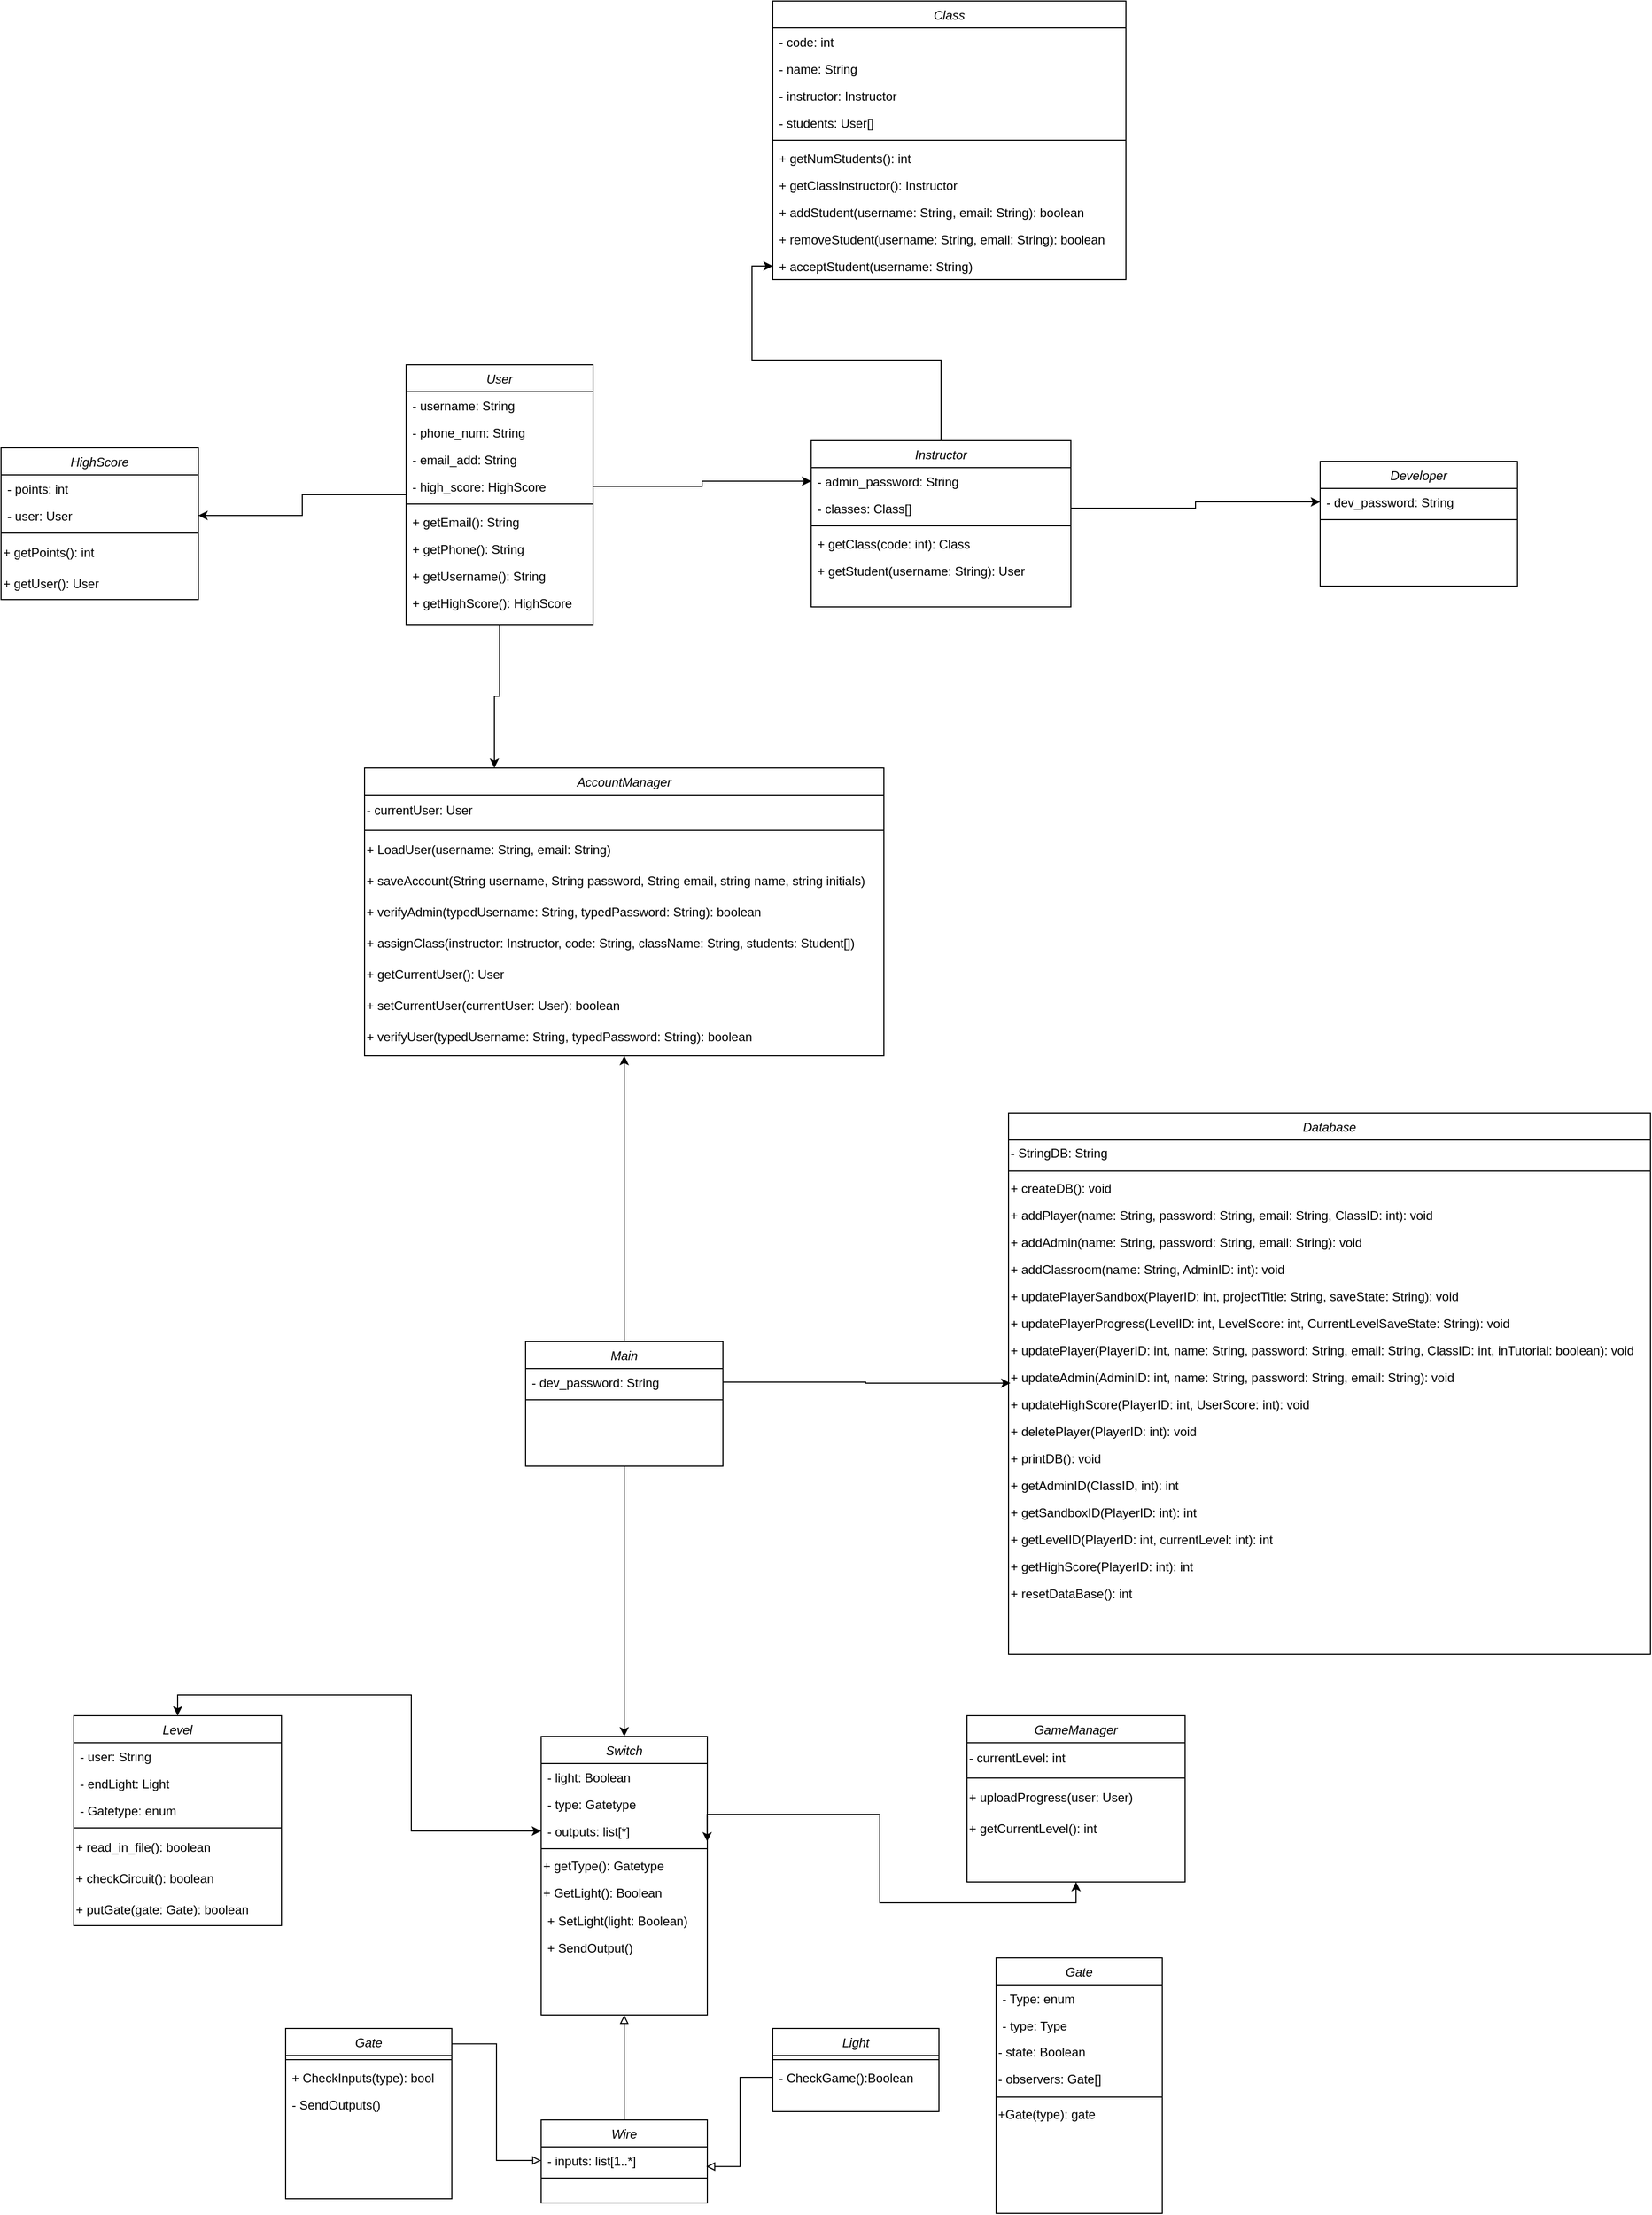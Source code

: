 <mxfile version="24.0.0" type="device" pages="4">
  <diagram id="THf03zkMXwcFa5dsMijQ" name="Logistics">
    <mxGraphModel dx="3576" dy="2448" grid="1" gridSize="10" guides="1" tooltips="1" connect="1" arrows="1" fold="1" page="0" pageScale="1" pageWidth="1169" pageHeight="827" math="0" shadow="0">
      <root>
        <mxCell id="0" />
        <mxCell id="1" parent="0" />
        <mxCell id="6ZOBeFvuRxk5Ak8Zgt_7-1" style="edgeStyle=orthogonalEdgeStyle;rounded=0;orthogonalLoop=1;jettySize=auto;html=1;entryX=0.25;entryY=0;entryDx=0;entryDy=0;" parent="1" source="6ZOBeFvuRxk5Ak8Zgt_7-3" target="6ZOBeFvuRxk5Ak8Zgt_7-13" edge="1">
          <mxGeometry relative="1" as="geometry" />
        </mxCell>
        <mxCell id="6ZOBeFvuRxk5Ak8Zgt_7-2" style="edgeStyle=orthogonalEdgeStyle;rounded=0;orthogonalLoop=1;jettySize=auto;html=1;entryX=1;entryY=0.5;entryDx=0;entryDy=0;" parent="1" source="6ZOBeFvuRxk5Ak8Zgt_7-3" target="6ZOBeFvuRxk5Ak8Zgt_7-47" edge="1">
          <mxGeometry relative="1" as="geometry" />
        </mxCell>
        <mxCell id="6ZOBeFvuRxk5Ak8Zgt_7-3" value="User" style="swimlane;fontStyle=2;align=center;verticalAlign=top;childLayout=stackLayout;horizontal=1;startSize=26;horizontalStack=0;resizeParent=1;resizeLast=0;collapsible=1;marginBottom=0;rounded=0;shadow=0;strokeWidth=1;" parent="1" vertex="1">
          <mxGeometry x="310" y="-120" width="180" height="250" as="geometry">
            <mxRectangle x="230" y="140" width="160" height="26" as="alternateBounds" />
          </mxGeometry>
        </mxCell>
        <mxCell id="6ZOBeFvuRxk5Ak8Zgt_7-4" value="- username: String" style="text;align=left;verticalAlign=top;spacingLeft=4;spacingRight=4;overflow=hidden;rotatable=0;points=[[0,0.5],[1,0.5]];portConstraint=eastwest;" parent="6ZOBeFvuRxk5Ak8Zgt_7-3" vertex="1">
          <mxGeometry y="26" width="180" height="26" as="geometry" />
        </mxCell>
        <mxCell id="6ZOBeFvuRxk5Ak8Zgt_7-5" value="- phone_num: String" style="text;align=left;verticalAlign=top;spacingLeft=4;spacingRight=4;overflow=hidden;rotatable=0;points=[[0,0.5],[1,0.5]];portConstraint=eastwest;rounded=0;shadow=0;html=0;" parent="6ZOBeFvuRxk5Ak8Zgt_7-3" vertex="1">
          <mxGeometry y="52" width="180" height="26" as="geometry" />
        </mxCell>
        <mxCell id="6ZOBeFvuRxk5Ak8Zgt_7-6" value="- email_add: String" style="text;align=left;verticalAlign=top;spacingLeft=4;spacingRight=4;overflow=hidden;rotatable=0;points=[[0,0.5],[1,0.5]];portConstraint=eastwest;rounded=0;shadow=0;html=0;" parent="6ZOBeFvuRxk5Ak8Zgt_7-3" vertex="1">
          <mxGeometry y="78" width="180" height="26" as="geometry" />
        </mxCell>
        <mxCell id="6ZOBeFvuRxk5Ak8Zgt_7-7" value="- high_score: HighScore" style="text;align=left;verticalAlign=top;spacingLeft=4;spacingRight=4;overflow=hidden;rotatable=0;points=[[0,0.5],[1,0.5]];portConstraint=eastwest;rounded=0;shadow=0;html=0;" parent="6ZOBeFvuRxk5Ak8Zgt_7-3" vertex="1">
          <mxGeometry y="104" width="180" height="26" as="geometry" />
        </mxCell>
        <mxCell id="6ZOBeFvuRxk5Ak8Zgt_7-8" value="" style="line;html=1;strokeWidth=1;align=left;verticalAlign=middle;spacingTop=-1;spacingLeft=3;spacingRight=3;rotatable=0;labelPosition=right;points=[];portConstraint=eastwest;" parent="6ZOBeFvuRxk5Ak8Zgt_7-3" vertex="1">
          <mxGeometry y="130" width="180" height="8" as="geometry" />
        </mxCell>
        <mxCell id="6ZOBeFvuRxk5Ak8Zgt_7-9" value="+ getEmail(): String" style="text;align=left;verticalAlign=top;spacingLeft=4;spacingRight=4;overflow=hidden;rotatable=0;points=[[0,0.5],[1,0.5]];portConstraint=eastwest;rounded=0;shadow=0;html=0;" parent="6ZOBeFvuRxk5Ak8Zgt_7-3" vertex="1">
          <mxGeometry y="138" width="180" height="26" as="geometry" />
        </mxCell>
        <mxCell id="6ZOBeFvuRxk5Ak8Zgt_7-10" value="+ getPhone(): String" style="text;align=left;verticalAlign=top;spacingLeft=4;spacingRight=4;overflow=hidden;rotatable=0;points=[[0,0.5],[1,0.5]];portConstraint=eastwest;rounded=0;shadow=0;html=0;" parent="6ZOBeFvuRxk5Ak8Zgt_7-3" vertex="1">
          <mxGeometry y="164" width="180" height="26" as="geometry" />
        </mxCell>
        <mxCell id="6ZOBeFvuRxk5Ak8Zgt_7-11" value="+ getUsername(): String" style="text;align=left;verticalAlign=top;spacingLeft=4;spacingRight=4;overflow=hidden;rotatable=0;points=[[0,0.5],[1,0.5]];portConstraint=eastwest;rounded=0;shadow=0;html=0;" parent="6ZOBeFvuRxk5Ak8Zgt_7-3" vertex="1">
          <mxGeometry y="190" width="180" height="26" as="geometry" />
        </mxCell>
        <mxCell id="6ZOBeFvuRxk5Ak8Zgt_7-12" value="+ getHighScore(): HighScore" style="text;align=left;verticalAlign=top;spacingLeft=4;spacingRight=4;overflow=hidden;rotatable=0;points=[[0,0.5],[1,0.5]];portConstraint=eastwest;rounded=0;shadow=0;html=0;" parent="6ZOBeFvuRxk5Ak8Zgt_7-3" vertex="1">
          <mxGeometry y="216" width="180" height="26" as="geometry" />
        </mxCell>
        <mxCell id="6ZOBeFvuRxk5Ak8Zgt_7-13" value="AccountManager" style="swimlane;fontStyle=2;align=center;verticalAlign=top;childLayout=stackLayout;horizontal=1;startSize=26;horizontalStack=0;resizeParent=1;resizeLast=0;collapsible=1;marginBottom=0;rounded=0;shadow=0;strokeWidth=1;" parent="1" vertex="1">
          <mxGeometry x="270" y="268" width="500" height="277" as="geometry">
            <mxRectangle x="230" y="140" width="160" height="26" as="alternateBounds" />
          </mxGeometry>
        </mxCell>
        <mxCell id="6ZOBeFvuRxk5Ak8Zgt_7-14" value="- currentUser: User" style="text;html=1;align=left;verticalAlign=middle;resizable=0;points=[];autosize=1;strokeColor=none;fillColor=none;" parent="6ZOBeFvuRxk5Ak8Zgt_7-13" vertex="1">
          <mxGeometry y="26" width="500" height="30" as="geometry" />
        </mxCell>
        <mxCell id="6ZOBeFvuRxk5Ak8Zgt_7-15" value="" style="line;html=1;strokeWidth=1;align=left;verticalAlign=middle;spacingTop=-1;spacingLeft=3;spacingRight=3;rotatable=0;labelPosition=right;points=[];portConstraint=eastwest;" parent="6ZOBeFvuRxk5Ak8Zgt_7-13" vertex="1">
          <mxGeometry y="56" width="500" height="8" as="geometry" />
        </mxCell>
        <mxCell id="6ZOBeFvuRxk5Ak8Zgt_7-16" value="+ LoadUser(username: String, email: String)" style="text;html=1;align=left;verticalAlign=middle;resizable=0;points=[];autosize=1;strokeColor=none;fillColor=none;" parent="6ZOBeFvuRxk5Ak8Zgt_7-13" vertex="1">
          <mxGeometry y="64" width="500" height="30" as="geometry" />
        </mxCell>
        <mxCell id="6ZOBeFvuRxk5Ak8Zgt_7-17" value="+ saveAccount(String username, String password, String email, string name, string initials)" style="text;html=1;align=left;verticalAlign=middle;resizable=0;points=[];autosize=1;strokeColor=none;fillColor=none;" parent="6ZOBeFvuRxk5Ak8Zgt_7-13" vertex="1">
          <mxGeometry y="94" width="500" height="30" as="geometry" />
        </mxCell>
        <mxCell id="6ZOBeFvuRxk5Ak8Zgt_7-18" value="+ verifyAdmin(typedUsername: String, typedPassword: String): boolean" style="text;html=1;align=left;verticalAlign=middle;resizable=0;points=[];autosize=1;strokeColor=none;fillColor=none;" parent="6ZOBeFvuRxk5Ak8Zgt_7-13" vertex="1">
          <mxGeometry y="124" width="500" height="30" as="geometry" />
        </mxCell>
        <mxCell id="6ZOBeFvuRxk5Ak8Zgt_7-19" value="+ assignClass(instructor: Instructor, code: String, className: String, students: Student[])" style="text;html=1;align=left;verticalAlign=middle;resizable=0;points=[];autosize=1;strokeColor=none;fillColor=none;" parent="6ZOBeFvuRxk5Ak8Zgt_7-13" vertex="1">
          <mxGeometry y="154" width="500" height="30" as="geometry" />
        </mxCell>
        <mxCell id="6ZOBeFvuRxk5Ak8Zgt_7-20" value="+ getCurrentUser(): User" style="text;html=1;align=left;verticalAlign=middle;resizable=0;points=[];autosize=1;strokeColor=none;fillColor=none;" parent="6ZOBeFvuRxk5Ak8Zgt_7-13" vertex="1">
          <mxGeometry y="184" width="500" height="30" as="geometry" />
        </mxCell>
        <mxCell id="6ZOBeFvuRxk5Ak8Zgt_7-21" value="+ setCurrentUser(currentUser: User): boolean" style="text;html=1;align=left;verticalAlign=middle;resizable=0;points=[];autosize=1;strokeColor=none;fillColor=none;" parent="6ZOBeFvuRxk5Ak8Zgt_7-13" vertex="1">
          <mxGeometry y="214" width="500" height="30" as="geometry" />
        </mxCell>
        <mxCell id="6ZOBeFvuRxk5Ak8Zgt_7-22" value="+ verifyUser(typedUsername: String, typedPassword: String): boolean" style="text;html=1;align=left;verticalAlign=middle;resizable=0;points=[];autosize=1;strokeColor=none;fillColor=none;" parent="6ZOBeFvuRxk5Ak8Zgt_7-13" vertex="1">
          <mxGeometry y="244" width="500" height="30" as="geometry" />
        </mxCell>
        <mxCell id="Oc8KOJMVeh3YOnucM4FR-26" style="edgeStyle=orthogonalEdgeStyle;rounded=0;orthogonalLoop=1;jettySize=auto;html=1;entryX=0;entryY=0.5;entryDx=0;entryDy=0;" edge="1" parent="1" source="6ZOBeFvuRxk5Ak8Zgt_7-23" target="6ZOBeFvuRxk5Ak8Zgt_7-42">
          <mxGeometry relative="1" as="geometry" />
        </mxCell>
        <mxCell id="6ZOBeFvuRxk5Ak8Zgt_7-23" value="Instructor" style="swimlane;fontStyle=2;align=center;verticalAlign=top;childLayout=stackLayout;horizontal=1;startSize=26;horizontalStack=0;resizeParent=1;resizeLast=0;collapsible=1;marginBottom=0;rounded=0;shadow=0;strokeWidth=1;" parent="1" vertex="1">
          <mxGeometry x="700" y="-47" width="250" height="160" as="geometry">
            <mxRectangle x="230" y="140" width="160" height="26" as="alternateBounds" />
          </mxGeometry>
        </mxCell>
        <mxCell id="6ZOBeFvuRxk5Ak8Zgt_7-24" value="- admin_password: String" style="text;align=left;verticalAlign=top;spacingLeft=4;spacingRight=4;overflow=hidden;rotatable=0;points=[[0,0.5],[1,0.5]];portConstraint=eastwest;rounded=0;shadow=0;html=0;" parent="6ZOBeFvuRxk5Ak8Zgt_7-23" vertex="1">
          <mxGeometry y="26" width="250" height="26" as="geometry" />
        </mxCell>
        <mxCell id="6ZOBeFvuRxk5Ak8Zgt_7-25" value="- classes: Class[]" style="text;align=left;verticalAlign=top;spacingLeft=4;spacingRight=4;overflow=hidden;rotatable=0;points=[[0,0.5],[1,0.5]];portConstraint=eastwest;rounded=0;shadow=0;html=0;" parent="6ZOBeFvuRxk5Ak8Zgt_7-23" vertex="1">
          <mxGeometry y="52" width="250" height="26" as="geometry" />
        </mxCell>
        <mxCell id="6ZOBeFvuRxk5Ak8Zgt_7-26" value="" style="line;html=1;strokeWidth=1;align=left;verticalAlign=middle;spacingTop=-1;spacingLeft=3;spacingRight=3;rotatable=0;labelPosition=right;points=[];portConstraint=eastwest;" parent="6ZOBeFvuRxk5Ak8Zgt_7-23" vertex="1">
          <mxGeometry y="78" width="250" height="8" as="geometry" />
        </mxCell>
        <mxCell id="6ZOBeFvuRxk5Ak8Zgt_7-27" value="+ getClass(code: int): Class" style="text;align=left;verticalAlign=top;spacingLeft=4;spacingRight=4;overflow=hidden;rotatable=0;points=[[0,0.5],[1,0.5]];portConstraint=eastwest;rounded=0;shadow=0;html=0;" parent="6ZOBeFvuRxk5Ak8Zgt_7-23" vertex="1">
          <mxGeometry y="86" width="250" height="26" as="geometry" />
        </mxCell>
        <mxCell id="6ZOBeFvuRxk5Ak8Zgt_7-28" value="+ getStudent(username: String): User" style="text;align=left;verticalAlign=top;spacingLeft=4;spacingRight=4;overflow=hidden;rotatable=0;points=[[0,0.5],[1,0.5]];portConstraint=eastwest;rounded=0;shadow=0;html=0;" parent="6ZOBeFvuRxk5Ak8Zgt_7-23" vertex="1">
          <mxGeometry y="112" width="250" height="26" as="geometry" />
        </mxCell>
        <mxCell id="6ZOBeFvuRxk5Ak8Zgt_7-29" value="Developer" style="swimlane;fontStyle=2;align=center;verticalAlign=top;childLayout=stackLayout;horizontal=1;startSize=26;horizontalStack=0;resizeParent=1;resizeLast=0;collapsible=1;marginBottom=0;rounded=0;shadow=0;strokeWidth=1;" parent="1" vertex="1">
          <mxGeometry x="1190" y="-27" width="190" height="120" as="geometry">
            <mxRectangle x="230" y="140" width="160" height="26" as="alternateBounds" />
          </mxGeometry>
        </mxCell>
        <mxCell id="6ZOBeFvuRxk5Ak8Zgt_7-30" value="- dev_password: String" style="text;align=left;verticalAlign=top;spacingLeft=4;spacingRight=4;overflow=hidden;rotatable=0;points=[[0,0.5],[1,0.5]];portConstraint=eastwest;rounded=0;shadow=0;html=0;" parent="6ZOBeFvuRxk5Ak8Zgt_7-29" vertex="1">
          <mxGeometry y="26" width="190" height="26" as="geometry" />
        </mxCell>
        <mxCell id="6ZOBeFvuRxk5Ak8Zgt_7-31" value="" style="line;html=1;strokeWidth=1;align=left;verticalAlign=middle;spacingTop=-1;spacingLeft=3;spacingRight=3;rotatable=0;labelPosition=right;points=[];portConstraint=eastwest;" parent="6ZOBeFvuRxk5Ak8Zgt_7-29" vertex="1">
          <mxGeometry y="52" width="190" height="8" as="geometry" />
        </mxCell>
        <mxCell id="6ZOBeFvuRxk5Ak8Zgt_7-32" value="Class" style="swimlane;fontStyle=2;align=center;verticalAlign=top;childLayout=stackLayout;horizontal=1;startSize=26;horizontalStack=0;resizeParent=1;resizeLast=0;collapsible=1;marginBottom=0;rounded=0;shadow=0;strokeWidth=1;" parent="1" vertex="1">
          <mxGeometry x="663" y="-470" width="340" height="268" as="geometry">
            <mxRectangle x="230" y="140" width="160" height="26" as="alternateBounds" />
          </mxGeometry>
        </mxCell>
        <mxCell id="6ZOBeFvuRxk5Ak8Zgt_7-33" value="- code: int" style="text;align=left;verticalAlign=top;spacingLeft=4;spacingRight=4;overflow=hidden;rotatable=0;points=[[0,0.5],[1,0.5]];portConstraint=eastwest;" parent="6ZOBeFvuRxk5Ak8Zgt_7-32" vertex="1">
          <mxGeometry y="26" width="340" height="26" as="geometry" />
        </mxCell>
        <mxCell id="6ZOBeFvuRxk5Ak8Zgt_7-34" value="- name: String" style="text;align=left;verticalAlign=top;spacingLeft=4;spacingRight=4;overflow=hidden;rotatable=0;points=[[0,0.5],[1,0.5]];portConstraint=eastwest;rounded=0;shadow=0;html=0;" parent="6ZOBeFvuRxk5Ak8Zgt_7-32" vertex="1">
          <mxGeometry y="52" width="340" height="26" as="geometry" />
        </mxCell>
        <mxCell id="6ZOBeFvuRxk5Ak8Zgt_7-35" value="- instructor: Instructor" style="text;align=left;verticalAlign=top;spacingLeft=4;spacingRight=4;overflow=hidden;rotatable=0;points=[[0,0.5],[1,0.5]];portConstraint=eastwest;rounded=0;shadow=0;html=0;" parent="6ZOBeFvuRxk5Ak8Zgt_7-32" vertex="1">
          <mxGeometry y="78" width="340" height="26" as="geometry" />
        </mxCell>
        <mxCell id="6ZOBeFvuRxk5Ak8Zgt_7-36" value="- students: User[]" style="text;align=left;verticalAlign=top;spacingLeft=4;spacingRight=4;overflow=hidden;rotatable=0;points=[[0,0.5],[1,0.5]];portConstraint=eastwest;rounded=0;shadow=0;html=0;" parent="6ZOBeFvuRxk5Ak8Zgt_7-32" vertex="1">
          <mxGeometry y="104" width="340" height="26" as="geometry" />
        </mxCell>
        <mxCell id="6ZOBeFvuRxk5Ak8Zgt_7-37" value="" style="line;html=1;strokeWidth=1;align=left;verticalAlign=middle;spacingTop=-1;spacingLeft=3;spacingRight=3;rotatable=0;labelPosition=right;points=[];portConstraint=eastwest;" parent="6ZOBeFvuRxk5Ak8Zgt_7-32" vertex="1">
          <mxGeometry y="130" width="340" height="8" as="geometry" />
        </mxCell>
        <mxCell id="6ZOBeFvuRxk5Ak8Zgt_7-38" value="+ getNumStudents(): int" style="text;align=left;verticalAlign=top;spacingLeft=4;spacingRight=4;overflow=hidden;rotatable=0;points=[[0,0.5],[1,0.5]];portConstraint=eastwest;rounded=0;shadow=0;html=0;" parent="6ZOBeFvuRxk5Ak8Zgt_7-32" vertex="1">
          <mxGeometry y="138" width="340" height="26" as="geometry" />
        </mxCell>
        <mxCell id="6ZOBeFvuRxk5Ak8Zgt_7-39" value="+ getClassInstructor(): Instructor" style="text;align=left;verticalAlign=top;spacingLeft=4;spacingRight=4;overflow=hidden;rotatable=0;points=[[0,0.5],[1,0.5]];portConstraint=eastwest;rounded=0;shadow=0;html=0;" parent="6ZOBeFvuRxk5Ak8Zgt_7-32" vertex="1">
          <mxGeometry y="164" width="340" height="26" as="geometry" />
        </mxCell>
        <mxCell id="6ZOBeFvuRxk5Ak8Zgt_7-40" value="+ addStudent(username: String, email: String): boolean" style="text;align=left;verticalAlign=top;spacingLeft=4;spacingRight=4;overflow=hidden;rotatable=0;points=[[0,0.5],[1,0.5]];portConstraint=eastwest;rounded=0;shadow=0;html=0;" parent="6ZOBeFvuRxk5Ak8Zgt_7-32" vertex="1">
          <mxGeometry y="190" width="340" height="26" as="geometry" />
        </mxCell>
        <mxCell id="6ZOBeFvuRxk5Ak8Zgt_7-41" value="+ removeStudent(username: String, email: String): boolean" style="text;align=left;verticalAlign=top;spacingLeft=4;spacingRight=4;overflow=hidden;rotatable=0;points=[[0,0.5],[1,0.5]];portConstraint=eastwest;rounded=0;shadow=0;html=0;" parent="6ZOBeFvuRxk5Ak8Zgt_7-32" vertex="1">
          <mxGeometry y="216" width="340" height="26" as="geometry" />
        </mxCell>
        <mxCell id="6ZOBeFvuRxk5Ak8Zgt_7-42" value="+ acceptStudent(username: String)" style="text;align=left;verticalAlign=top;spacingLeft=4;spacingRight=4;overflow=hidden;rotatable=0;points=[[0,0.5],[1,0.5]];portConstraint=eastwest;rounded=0;shadow=0;html=0;" parent="6ZOBeFvuRxk5Ak8Zgt_7-32" vertex="1">
          <mxGeometry y="242" width="340" height="26" as="geometry" />
        </mxCell>
        <mxCell id="6ZOBeFvuRxk5Ak8Zgt_7-45" value="HighScore" style="swimlane;fontStyle=2;align=center;verticalAlign=top;childLayout=stackLayout;horizontal=1;startSize=26;horizontalStack=0;resizeParent=1;resizeLast=0;collapsible=1;marginBottom=0;rounded=0;shadow=0;strokeWidth=1;" parent="1" vertex="1">
          <mxGeometry x="-80" y="-40" width="190" height="146" as="geometry">
            <mxRectangle x="230" y="140" width="160" height="26" as="alternateBounds" />
          </mxGeometry>
        </mxCell>
        <mxCell id="6ZOBeFvuRxk5Ak8Zgt_7-46" value="- points: int" style="text;align=left;verticalAlign=top;spacingLeft=4;spacingRight=4;overflow=hidden;rotatable=0;points=[[0,0.5],[1,0.5]];portConstraint=eastwest;rounded=0;shadow=0;html=0;" parent="6ZOBeFvuRxk5Ak8Zgt_7-45" vertex="1">
          <mxGeometry y="26" width="190" height="26" as="geometry" />
        </mxCell>
        <mxCell id="6ZOBeFvuRxk5Ak8Zgt_7-47" value="- user: User" style="text;align=left;verticalAlign=top;spacingLeft=4;spacingRight=4;overflow=hidden;rotatable=0;points=[[0,0.5],[1,0.5]];portConstraint=eastwest;rounded=0;shadow=0;html=0;" parent="6ZOBeFvuRxk5Ak8Zgt_7-45" vertex="1">
          <mxGeometry y="52" width="190" height="26" as="geometry" />
        </mxCell>
        <mxCell id="6ZOBeFvuRxk5Ak8Zgt_7-48" value="" style="line;html=1;strokeWidth=1;align=left;verticalAlign=middle;spacingTop=-1;spacingLeft=3;spacingRight=3;rotatable=0;labelPosition=right;points=[];portConstraint=eastwest;" parent="6ZOBeFvuRxk5Ak8Zgt_7-45" vertex="1">
          <mxGeometry y="78" width="190" height="8" as="geometry" />
        </mxCell>
        <mxCell id="6ZOBeFvuRxk5Ak8Zgt_7-49" value="+ getPoints(): int" style="text;html=1;align=left;verticalAlign=middle;resizable=0;points=[];autosize=1;strokeColor=none;fillColor=none;" parent="6ZOBeFvuRxk5Ak8Zgt_7-45" vertex="1">
          <mxGeometry y="86" width="190" height="30" as="geometry" />
        </mxCell>
        <mxCell id="6ZOBeFvuRxk5Ak8Zgt_7-50" value="+ getUser(): User" style="text;html=1;align=left;verticalAlign=middle;resizable=0;points=[];autosize=1;strokeColor=none;fillColor=none;" parent="6ZOBeFvuRxk5Ak8Zgt_7-45" vertex="1">
          <mxGeometry y="116" width="190" height="30" as="geometry" />
        </mxCell>
        <mxCell id="OuopKhXZXgL2LK8J2Vpw-45" style="edgeStyle=orthogonalEdgeStyle;rounded=0;orthogonalLoop=1;jettySize=auto;html=1;entryX=0.5;entryY=1;entryDx=0;entryDy=0;" edge="1" parent="1" source="6ZOBeFvuRxk5Ak8Zgt_7-52" target="6ZOBeFvuRxk5Ak8Zgt_7-13">
          <mxGeometry relative="1" as="geometry" />
        </mxCell>
        <mxCell id="OuopKhXZXgL2LK8J2Vpw-46" style="edgeStyle=orthogonalEdgeStyle;rounded=0;orthogonalLoop=1;jettySize=auto;html=1;entryX=0.5;entryY=0;entryDx=0;entryDy=0;" edge="1" parent="1" source="6ZOBeFvuRxk5Ak8Zgt_7-52" target="OuopKhXZXgL2LK8J2Vpw-2">
          <mxGeometry relative="1" as="geometry" />
        </mxCell>
        <mxCell id="6ZOBeFvuRxk5Ak8Zgt_7-52" value="Main" style="swimlane;fontStyle=2;align=center;verticalAlign=top;childLayout=stackLayout;horizontal=1;startSize=26;horizontalStack=0;resizeParent=1;resizeLast=0;collapsible=1;marginBottom=0;rounded=0;shadow=0;strokeWidth=1;" parent="1" vertex="1">
          <mxGeometry x="425" y="820" width="190" height="120" as="geometry">
            <mxRectangle x="230" y="140" width="160" height="26" as="alternateBounds" />
          </mxGeometry>
        </mxCell>
        <mxCell id="6ZOBeFvuRxk5Ak8Zgt_7-53" value="- dev_password: String" style="text;align=left;verticalAlign=top;spacingLeft=4;spacingRight=4;overflow=hidden;rotatable=0;points=[[0,0.5],[1,0.5]];portConstraint=eastwest;rounded=0;shadow=0;html=0;" parent="6ZOBeFvuRxk5Ak8Zgt_7-52" vertex="1">
          <mxGeometry y="26" width="190" height="26" as="geometry" />
        </mxCell>
        <mxCell id="6ZOBeFvuRxk5Ak8Zgt_7-54" value="" style="line;html=1;strokeWidth=1;align=left;verticalAlign=middle;spacingTop=-1;spacingLeft=3;spacingRight=3;rotatable=0;labelPosition=right;points=[];portConstraint=eastwest;" parent="6ZOBeFvuRxk5Ak8Zgt_7-52" vertex="1">
          <mxGeometry y="52" width="190" height="8" as="geometry" />
        </mxCell>
        <mxCell id="OuopKhXZXgL2LK8J2Vpw-1" style="edgeStyle=orthogonalEdgeStyle;rounded=0;orthogonalLoop=1;jettySize=auto;html=1;entryX=0.5;entryY=1;entryDx=0;entryDy=0;exitX=0.999;exitY=0.887;exitDx=0;exitDy=0;startArrow=classic;startFill=1;exitPerimeter=0;" edge="1" parent="1" source="OuopKhXZXgL2LK8J2Vpw-5" target="OuopKhXZXgL2LK8J2Vpw-20">
          <mxGeometry relative="1" as="geometry">
            <Array as="points">
              <mxPoint x="766" y="1275" />
              <mxPoint x="766" y="1360" />
              <mxPoint x="955" y="1360" />
            </Array>
          </mxGeometry>
        </mxCell>
        <mxCell id="OuopKhXZXgL2LK8J2Vpw-2" value="Switch" style="swimlane;fontStyle=2;align=center;verticalAlign=top;childLayout=stackLayout;horizontal=1;startSize=26;horizontalStack=0;resizeParent=1;resizeLast=0;collapsible=1;marginBottom=0;rounded=0;shadow=0;strokeWidth=1;" vertex="1" parent="1">
          <mxGeometry x="440" y="1200" width="160" height="268" as="geometry">
            <mxRectangle x="230" y="140" width="160" height="26" as="alternateBounds" />
          </mxGeometry>
        </mxCell>
        <mxCell id="OuopKhXZXgL2LK8J2Vpw-3" value="- light: Boolean" style="text;align=left;verticalAlign=top;spacingLeft=4;spacingRight=4;overflow=hidden;rotatable=0;points=[[0,0.5],[1,0.5]];portConstraint=eastwest;" vertex="1" parent="OuopKhXZXgL2LK8J2Vpw-2">
          <mxGeometry y="26" width="160" height="26" as="geometry" />
        </mxCell>
        <mxCell id="OuopKhXZXgL2LK8J2Vpw-4" value="- type: Gatetype" style="text;strokeColor=none;fillColor=none;align=left;verticalAlign=top;spacingLeft=4;spacingRight=4;overflow=hidden;rotatable=0;points=[[0,0.5],[1,0.5]];portConstraint=eastwest;whiteSpace=wrap;html=1;" vertex="1" parent="OuopKhXZXgL2LK8J2Vpw-2">
          <mxGeometry y="52" width="160" height="26" as="geometry" />
        </mxCell>
        <mxCell id="OuopKhXZXgL2LK8J2Vpw-5" value="- outputs: list[*]" style="text;align=left;verticalAlign=top;spacingLeft=4;spacingRight=4;overflow=hidden;rotatable=0;points=[[0,0.5],[1,0.5]];portConstraint=eastwest;" vertex="1" parent="OuopKhXZXgL2LK8J2Vpw-2">
          <mxGeometry y="78" width="160" height="26" as="geometry" />
        </mxCell>
        <mxCell id="OuopKhXZXgL2LK8J2Vpw-6" value="" style="line;html=1;strokeWidth=1;align=left;verticalAlign=middle;spacingTop=-1;spacingLeft=3;spacingRight=3;rotatable=0;labelPosition=right;points=[];portConstraint=eastwest;" vertex="1" parent="OuopKhXZXgL2LK8J2Vpw-2">
          <mxGeometry y="104" width="160" height="8" as="geometry" />
        </mxCell>
        <mxCell id="OuopKhXZXgL2LK8J2Vpw-7" value="+ getType(): Gatetype" style="text;html=1;align=left;verticalAlign=middle;resizable=0;points=[];autosize=1;strokeColor=none;fillColor=none;" vertex="1" parent="OuopKhXZXgL2LK8J2Vpw-2">
          <mxGeometry y="112" width="160" height="26" as="geometry" />
        </mxCell>
        <mxCell id="OuopKhXZXgL2LK8J2Vpw-8" value="+ GetLight(): Boolean" style="text;html=1;align=left;verticalAlign=middle;resizable=0;points=[];autosize=1;strokeColor=none;fillColor=none;" vertex="1" parent="OuopKhXZXgL2LK8J2Vpw-2">
          <mxGeometry y="138" width="160" height="26" as="geometry" />
        </mxCell>
        <mxCell id="OuopKhXZXgL2LK8J2Vpw-9" value="+ SetLight(light: Boolean)" style="text;strokeColor=none;fillColor=none;align=left;verticalAlign=top;spacingLeft=4;spacingRight=4;overflow=hidden;rotatable=0;points=[[0,0.5],[1,0.5]];portConstraint=eastwest;whiteSpace=wrap;html=1;" vertex="1" parent="OuopKhXZXgL2LK8J2Vpw-2">
          <mxGeometry y="164" width="160" height="26" as="geometry" />
        </mxCell>
        <mxCell id="OuopKhXZXgL2LK8J2Vpw-10" value="+ SendOutput()" style="text;strokeColor=none;fillColor=none;align=left;verticalAlign=top;spacingLeft=4;spacingRight=4;overflow=hidden;rotatable=0;points=[[0,0.5],[1,0.5]];portConstraint=eastwest;whiteSpace=wrap;html=1;" vertex="1" parent="OuopKhXZXgL2LK8J2Vpw-2">
          <mxGeometry y="190" width="160" height="26" as="geometry" />
        </mxCell>
        <mxCell id="OuopKhXZXgL2LK8J2Vpw-11" style="edgeStyle=orthogonalEdgeStyle;rounded=0;orthogonalLoop=1;jettySize=auto;html=1;entryX=0;entryY=0.5;entryDx=0;entryDy=0;exitX=0.5;exitY=0;exitDx=0;exitDy=0;startArrow=classic;startFill=1;" edge="1" parent="1" source="OuopKhXZXgL2LK8J2Vpw-12" target="OuopKhXZXgL2LK8J2Vpw-5">
          <mxGeometry relative="1" as="geometry">
            <mxPoint x="120" y="1220" as="sourcePoint" />
          </mxGeometry>
        </mxCell>
        <mxCell id="OuopKhXZXgL2LK8J2Vpw-12" value="Level" style="swimlane;fontStyle=2;align=center;verticalAlign=top;childLayout=stackLayout;horizontal=1;startSize=26;horizontalStack=0;resizeParent=1;resizeLast=0;collapsible=1;marginBottom=0;rounded=0;shadow=0;strokeWidth=1;" vertex="1" parent="1">
          <mxGeometry x="-10" y="1180" width="200" height="202" as="geometry">
            <mxRectangle x="40" y="640" width="160" height="26" as="alternateBounds" />
          </mxGeometry>
        </mxCell>
        <mxCell id="OuopKhXZXgL2LK8J2Vpw-13" value="- user: String" style="text;align=left;verticalAlign=top;spacingLeft=4;spacingRight=4;overflow=hidden;rotatable=0;points=[[0,0.5],[1,0.5]];portConstraint=eastwest;" vertex="1" parent="OuopKhXZXgL2LK8J2Vpw-12">
          <mxGeometry y="26" width="200" height="26" as="geometry" />
        </mxCell>
        <mxCell id="OuopKhXZXgL2LK8J2Vpw-14" value="- endLight: Light" style="text;strokeColor=none;fillColor=none;align=left;verticalAlign=top;spacingLeft=4;spacingRight=4;overflow=hidden;rotatable=0;points=[[0,0.5],[1,0.5]];portConstraint=eastwest;whiteSpace=wrap;html=1;" vertex="1" parent="OuopKhXZXgL2LK8J2Vpw-12">
          <mxGeometry y="52" width="200" height="26" as="geometry" />
        </mxCell>
        <mxCell id="OuopKhXZXgL2LK8J2Vpw-15" value="- Gatetype: enum" style="text;strokeColor=none;fillColor=none;align=left;verticalAlign=top;spacingLeft=4;spacingRight=4;overflow=hidden;rotatable=0;points=[[0,0.5],[1,0.5]];portConstraint=eastwest;whiteSpace=wrap;html=1;" vertex="1" parent="OuopKhXZXgL2LK8J2Vpw-12">
          <mxGeometry y="78" width="200" height="26" as="geometry" />
        </mxCell>
        <mxCell id="OuopKhXZXgL2LK8J2Vpw-16" value="" style="line;html=1;strokeWidth=1;align=left;verticalAlign=middle;spacingTop=-1;spacingLeft=3;spacingRight=3;rotatable=0;labelPosition=right;points=[];portConstraint=eastwest;" vertex="1" parent="OuopKhXZXgL2LK8J2Vpw-12">
          <mxGeometry y="104" width="200" height="8" as="geometry" />
        </mxCell>
        <mxCell id="OuopKhXZXgL2LK8J2Vpw-17" value="+ read_in_file(): boolean" style="text;html=1;align=left;verticalAlign=middle;resizable=0;points=[];autosize=1;strokeColor=none;fillColor=none;" vertex="1" parent="OuopKhXZXgL2LK8J2Vpw-12">
          <mxGeometry y="112" width="200" height="30" as="geometry" />
        </mxCell>
        <mxCell id="OuopKhXZXgL2LK8J2Vpw-18" value="+ checkCircuit(): boolean" style="text;html=1;align=left;verticalAlign=middle;resizable=0;points=[];autosize=1;strokeColor=none;fillColor=none;" vertex="1" parent="OuopKhXZXgL2LK8J2Vpw-12">
          <mxGeometry y="142" width="200" height="30" as="geometry" />
        </mxCell>
        <mxCell id="OuopKhXZXgL2LK8J2Vpw-19" value="+ putGate(gate: Gate): boolean" style="text;html=1;align=left;verticalAlign=middle;resizable=0;points=[];autosize=1;strokeColor=none;fillColor=none;" vertex="1" parent="OuopKhXZXgL2LK8J2Vpw-12">
          <mxGeometry y="172" width="200" height="30" as="geometry" />
        </mxCell>
        <mxCell id="OuopKhXZXgL2LK8J2Vpw-20" value="GameManager" style="swimlane;fontStyle=2;align=center;verticalAlign=top;childLayout=stackLayout;horizontal=1;startSize=26;horizontalStack=0;resizeParent=1;resizeLast=0;collapsible=1;marginBottom=0;rounded=0;shadow=0;strokeWidth=1;" vertex="1" parent="1">
          <mxGeometry x="850" y="1180" width="210" height="160" as="geometry">
            <mxRectangle x="230" y="140" width="160" height="26" as="alternateBounds" />
          </mxGeometry>
        </mxCell>
        <mxCell id="OuopKhXZXgL2LK8J2Vpw-21" value="- currentLevel: int" style="text;html=1;align=left;verticalAlign=middle;resizable=0;points=[];autosize=1;strokeColor=none;fillColor=none;" vertex="1" parent="OuopKhXZXgL2LK8J2Vpw-20">
          <mxGeometry y="26" width="210" height="30" as="geometry" />
        </mxCell>
        <mxCell id="OuopKhXZXgL2LK8J2Vpw-22" value="" style="line;html=1;strokeWidth=1;align=left;verticalAlign=middle;spacingTop=-1;spacingLeft=3;spacingRight=3;rotatable=0;labelPosition=right;points=[];portConstraint=eastwest;" vertex="1" parent="OuopKhXZXgL2LK8J2Vpw-20">
          <mxGeometry y="56" width="210" height="8" as="geometry" />
        </mxCell>
        <mxCell id="OuopKhXZXgL2LK8J2Vpw-23" value="+ uploadProgress(user: User)" style="text;html=1;align=left;verticalAlign=middle;resizable=0;points=[];autosize=1;strokeColor=none;fillColor=none;" vertex="1" parent="OuopKhXZXgL2LK8J2Vpw-20">
          <mxGeometry y="64" width="210" height="30" as="geometry" />
        </mxCell>
        <mxCell id="OuopKhXZXgL2LK8J2Vpw-24" value="+ getCurrentLevel(): int" style="text;html=1;align=left;verticalAlign=middle;resizable=0;points=[];autosize=1;strokeColor=none;fillColor=none;" vertex="1" parent="OuopKhXZXgL2LK8J2Vpw-20">
          <mxGeometry y="94" width="210" height="30" as="geometry" />
        </mxCell>
        <mxCell id="OuopKhXZXgL2LK8J2Vpw-25" style="edgeStyle=orthogonalEdgeStyle;rounded=0;orthogonalLoop=1;jettySize=auto;html=1;endArrow=block;endFill=0;" edge="1" parent="1" source="OuopKhXZXgL2LK8J2Vpw-26" target="OuopKhXZXgL2LK8J2Vpw-2">
          <mxGeometry relative="1" as="geometry">
            <mxPoint x="519" y="1441" as="targetPoint" />
          </mxGeometry>
        </mxCell>
        <mxCell id="OuopKhXZXgL2LK8J2Vpw-26" value="Wire" style="swimlane;fontStyle=2;align=center;verticalAlign=top;childLayout=stackLayout;horizontal=1;startSize=26;horizontalStack=0;resizeParent=1;resizeLast=0;collapsible=1;marginBottom=0;rounded=0;shadow=0;strokeWidth=1;" vertex="1" parent="1">
          <mxGeometry x="440" y="1569" width="160" height="80" as="geometry">
            <mxRectangle x="230" y="140" width="160" height="26" as="alternateBounds" />
          </mxGeometry>
        </mxCell>
        <mxCell id="OuopKhXZXgL2LK8J2Vpw-27" value="- inputs: list[1..*]" style="text;align=left;verticalAlign=top;spacingLeft=4;spacingRight=4;overflow=hidden;rotatable=0;points=[[0,0.5],[1,0.5]];portConstraint=eastwest;" vertex="1" parent="OuopKhXZXgL2LK8J2Vpw-26">
          <mxGeometry y="26" width="160" height="26" as="geometry" />
        </mxCell>
        <mxCell id="OuopKhXZXgL2LK8J2Vpw-28" value="" style="line;html=1;strokeWidth=1;align=left;verticalAlign=middle;spacingTop=-1;spacingLeft=3;spacingRight=3;rotatable=0;labelPosition=right;points=[];portConstraint=eastwest;" vertex="1" parent="OuopKhXZXgL2LK8J2Vpw-26">
          <mxGeometry y="52" width="160" height="8" as="geometry" />
        </mxCell>
        <mxCell id="OuopKhXZXgL2LK8J2Vpw-29" value="Gate" style="swimlane;fontStyle=2;align=center;verticalAlign=top;childLayout=stackLayout;horizontal=1;startSize=26;horizontalStack=0;resizeParent=1;resizeLast=0;collapsible=1;marginBottom=0;rounded=0;shadow=0;strokeWidth=1;" vertex="1" parent="1">
          <mxGeometry x="194" y="1481" width="160" height="164" as="geometry">
            <mxRectangle x="230" y="140" width="160" height="26" as="alternateBounds" />
          </mxGeometry>
        </mxCell>
        <mxCell id="OuopKhXZXgL2LK8J2Vpw-30" value="" style="line;html=1;strokeWidth=1;align=left;verticalAlign=middle;spacingTop=-1;spacingLeft=3;spacingRight=3;rotatable=0;labelPosition=right;points=[];portConstraint=eastwest;" vertex="1" parent="OuopKhXZXgL2LK8J2Vpw-29">
          <mxGeometry y="26" width="160" height="8" as="geometry" />
        </mxCell>
        <mxCell id="OuopKhXZXgL2LK8J2Vpw-31" value="+ CheckInputs(type): bool" style="text;strokeColor=none;fillColor=none;align=left;verticalAlign=top;spacingLeft=4;spacingRight=4;overflow=hidden;rotatable=0;points=[[0,0.5],[1,0.5]];portConstraint=eastwest;whiteSpace=wrap;html=1;" vertex="1" parent="OuopKhXZXgL2LK8J2Vpw-29">
          <mxGeometry y="34" width="160" height="26" as="geometry" />
        </mxCell>
        <mxCell id="OuopKhXZXgL2LK8J2Vpw-32" value="- SendOutputs()" style="text;strokeColor=none;fillColor=none;align=left;verticalAlign=top;spacingLeft=4;spacingRight=4;overflow=hidden;rotatable=0;points=[[0,0.5],[1,0.5]];portConstraint=eastwest;whiteSpace=wrap;html=1;" vertex="1" parent="OuopKhXZXgL2LK8J2Vpw-29">
          <mxGeometry y="60" width="160" height="26" as="geometry" />
        </mxCell>
        <mxCell id="OuopKhXZXgL2LK8J2Vpw-33" value="Light" style="swimlane;fontStyle=2;align=center;verticalAlign=top;childLayout=stackLayout;horizontal=1;startSize=26;horizontalStack=0;resizeParent=1;resizeLast=0;collapsible=1;marginBottom=0;rounded=0;shadow=0;strokeWidth=1;" vertex="1" parent="1">
          <mxGeometry x="663" y="1481" width="160" height="80" as="geometry">
            <mxRectangle x="230" y="140" width="160" height="26" as="alternateBounds" />
          </mxGeometry>
        </mxCell>
        <mxCell id="OuopKhXZXgL2LK8J2Vpw-34" value="" style="line;html=1;strokeWidth=1;align=left;verticalAlign=middle;spacingTop=-1;spacingLeft=3;spacingRight=3;rotatable=0;labelPosition=right;points=[];portConstraint=eastwest;" vertex="1" parent="OuopKhXZXgL2LK8J2Vpw-33">
          <mxGeometry y="26" width="160" height="8" as="geometry" />
        </mxCell>
        <mxCell id="OuopKhXZXgL2LK8J2Vpw-35" value="- CheckGame():Boolean" style="text;strokeColor=none;fillColor=none;align=left;verticalAlign=top;spacingLeft=4;spacingRight=4;overflow=hidden;rotatable=0;points=[[0,0.5],[1,0.5]];portConstraint=eastwest;whiteSpace=wrap;html=1;" vertex="1" parent="OuopKhXZXgL2LK8J2Vpw-33">
          <mxGeometry y="34" width="160" height="26" as="geometry" />
        </mxCell>
        <mxCell id="OuopKhXZXgL2LK8J2Vpw-36" style="edgeStyle=orthogonalEdgeStyle;rounded=0;orthogonalLoop=1;jettySize=auto;html=1;endArrow=block;endFill=0;entryX=0.994;entryY=0.726;entryDx=0;entryDy=0;entryPerimeter=0;" edge="1" parent="1" source="OuopKhXZXgL2LK8J2Vpw-35" target="OuopKhXZXgL2LK8J2Vpw-27">
          <mxGeometry relative="1" as="geometry" />
        </mxCell>
        <mxCell id="OuopKhXZXgL2LK8J2Vpw-37" style="edgeStyle=orthogonalEdgeStyle;rounded=0;orthogonalLoop=1;jettySize=auto;html=1;endArrow=block;endFill=0;exitX=1;exitY=0.09;exitDx=0;exitDy=0;exitPerimeter=0;" edge="1" parent="1" source="OuopKhXZXgL2LK8J2Vpw-29" target="OuopKhXZXgL2LK8J2Vpw-27">
          <mxGeometry relative="1" as="geometry" />
        </mxCell>
        <mxCell id="OuopKhXZXgL2LK8J2Vpw-38" value="Gate" style="swimlane;fontStyle=2;align=center;verticalAlign=top;childLayout=stackLayout;horizontal=1;startSize=26;horizontalStack=0;resizeParent=1;resizeLast=0;collapsible=1;marginBottom=0;rounded=0;shadow=0;strokeWidth=1;" vertex="1" parent="1">
          <mxGeometry x="878" y="1413" width="160" height="246" as="geometry">
            <mxRectangle x="480" y="600" width="160" height="26" as="alternateBounds" />
          </mxGeometry>
        </mxCell>
        <mxCell id="OuopKhXZXgL2LK8J2Vpw-39" value="- Type: enum" style="text;align=left;verticalAlign=top;spacingLeft=4;spacingRight=4;overflow=hidden;rotatable=0;points=[[0,0.5],[1,0.5]];portConstraint=eastwest;" vertex="1" parent="OuopKhXZXgL2LK8J2Vpw-38">
          <mxGeometry y="26" width="160" height="26" as="geometry" />
        </mxCell>
        <mxCell id="OuopKhXZXgL2LK8J2Vpw-40" value="- type: Type" style="text;align=left;verticalAlign=middle;spacingLeft=4;spacingRight=4;overflow=hidden;rotatable=0;points=[[0,0.5],[1,0.5]];portConstraint=eastwest;" vertex="1" parent="OuopKhXZXgL2LK8J2Vpw-38">
          <mxGeometry y="52" width="160" height="26" as="geometry" />
        </mxCell>
        <mxCell id="OuopKhXZXgL2LK8J2Vpw-41" value="- state: Boolean&amp;nbsp;" style="text;html=1;align=left;verticalAlign=middle;resizable=0;points=[];autosize=1;strokeColor=none;fillColor=none;" vertex="1" parent="OuopKhXZXgL2LK8J2Vpw-38">
          <mxGeometry y="78" width="160" height="26" as="geometry" />
        </mxCell>
        <mxCell id="OuopKhXZXgL2LK8J2Vpw-42" value="- observers: Gate[]" style="text;html=1;align=left;verticalAlign=middle;resizable=0;points=[];autosize=1;strokeColor=none;fillColor=none;" vertex="1" parent="OuopKhXZXgL2LK8J2Vpw-38">
          <mxGeometry y="104" width="160" height="26" as="geometry" />
        </mxCell>
        <mxCell id="OuopKhXZXgL2LK8J2Vpw-43" value="" style="line;html=1;strokeWidth=1;align=left;verticalAlign=middle;spacingTop=-1;spacingLeft=3;spacingRight=3;rotatable=0;labelPosition=right;points=[];portConstraint=eastwest;" vertex="1" parent="OuopKhXZXgL2LK8J2Vpw-38">
          <mxGeometry y="130" width="160" height="8" as="geometry" />
        </mxCell>
        <mxCell id="OuopKhXZXgL2LK8J2Vpw-44" value="+Gate(type): gate" style="text;html=1;align=left;verticalAlign=middle;resizable=0;points=[];autosize=1;strokeColor=none;fillColor=none;" vertex="1" parent="OuopKhXZXgL2LK8J2Vpw-38">
          <mxGeometry y="138" width="160" height="26" as="geometry" />
        </mxCell>
        <mxCell id="Oc8KOJMVeh3YOnucM4FR-1" value="Database" style="swimlane;fontStyle=2;align=center;verticalAlign=top;childLayout=stackLayout;horizontal=1;startSize=26;horizontalStack=0;resizeParent=1;resizeLast=0;collapsible=1;marginBottom=0;rounded=0;shadow=0;strokeWidth=1;" vertex="1" parent="1">
          <mxGeometry x="890" y="600" width="618" height="521" as="geometry">
            <mxRectangle x="230" y="140" width="160" height="26" as="alternateBounds" />
          </mxGeometry>
        </mxCell>
        <mxCell id="Oc8KOJMVeh3YOnucM4FR-2" value="&lt;div&gt;&lt;span style=&quot;background-color: initial;&quot;&gt;- StringDB: String&lt;/span&gt;&lt;/div&gt;" style="text;html=1;align=left;verticalAlign=middle;resizable=0;points=[];autosize=1;strokeColor=none;fillColor=none;" vertex="1" parent="Oc8KOJMVeh3YOnucM4FR-1">
          <mxGeometry y="26" width="618" height="26" as="geometry" />
        </mxCell>
        <mxCell id="Oc8KOJMVeh3YOnucM4FR-3" value="" style="line;html=1;strokeWidth=1;align=left;verticalAlign=middle;spacingTop=-1;spacingLeft=3;spacingRight=3;rotatable=0;labelPosition=right;points=[];portConstraint=eastwest;" vertex="1" parent="Oc8KOJMVeh3YOnucM4FR-1">
          <mxGeometry y="52" width="618" height="8" as="geometry" />
        </mxCell>
        <mxCell id="Oc8KOJMVeh3YOnucM4FR-4" value="&lt;div&gt;&lt;span style=&quot;background-color: initial;&quot;&gt;+ createDB(): void&lt;/span&gt;&lt;/div&gt;" style="text;html=1;align=left;verticalAlign=middle;resizable=0;points=[];autosize=1;strokeColor=none;fillColor=none;" vertex="1" parent="Oc8KOJMVeh3YOnucM4FR-1">
          <mxGeometry y="60" width="618" height="26" as="geometry" />
        </mxCell>
        <mxCell id="Oc8KOJMVeh3YOnucM4FR-5" value="&lt;div style=&quot;border-color: var(--border-color);&quot;&gt;+ addPlayer(name: String, password: String, email: String, ClassID: int): void&lt;/div&gt;" style="text;html=1;align=left;verticalAlign=middle;resizable=0;points=[];autosize=1;strokeColor=none;fillColor=none;" vertex="1" parent="Oc8KOJMVeh3YOnucM4FR-1">
          <mxGeometry y="86" width="618" height="26" as="geometry" />
        </mxCell>
        <mxCell id="Oc8KOJMVeh3YOnucM4FR-6" value="&lt;div style=&quot;border-color: var(--border-color);&quot;&gt;+ addAdmin(name: String, password: String, email: String): void&lt;/div&gt;" style="text;html=1;align=left;verticalAlign=middle;resizable=0;points=[];autosize=1;strokeColor=none;fillColor=none;" vertex="1" parent="Oc8KOJMVeh3YOnucM4FR-1">
          <mxGeometry y="112" width="618" height="26" as="geometry" />
        </mxCell>
        <mxCell id="Oc8KOJMVeh3YOnucM4FR-7" value="+ addClassroom(name: String, AdminID: int): void" style="text;html=1;align=left;verticalAlign=middle;resizable=0;points=[];autosize=1;strokeColor=none;fillColor=none;" vertex="1" parent="Oc8KOJMVeh3YOnucM4FR-1">
          <mxGeometry y="138" width="618" height="26" as="geometry" />
        </mxCell>
        <mxCell id="Oc8KOJMVeh3YOnucM4FR-8" value="&lt;div style=&quot;border-color: var(--border-color);&quot;&gt;+ updatePlayerSandbox(PlayerID: int, projectTitle: String, saveState: String): void&lt;/div&gt;" style="text;html=1;align=left;verticalAlign=middle;resizable=0;points=[];autosize=1;strokeColor=none;fillColor=none;" vertex="1" parent="Oc8KOJMVeh3YOnucM4FR-1">
          <mxGeometry y="164" width="618" height="26" as="geometry" />
        </mxCell>
        <mxCell id="Oc8KOJMVeh3YOnucM4FR-9" value="+ updatePlayerProgress(LevelID: int, LevelScore: int, CurrentLevelSaveState: String): void" style="text;html=1;align=left;verticalAlign=middle;resizable=0;points=[];autosize=1;strokeColor=none;fillColor=none;" vertex="1" parent="Oc8KOJMVeh3YOnucM4FR-1">
          <mxGeometry y="190" width="618" height="26" as="geometry" />
        </mxCell>
        <mxCell id="Oc8KOJMVeh3YOnucM4FR-10" value="&lt;div style=&quot;border-color: var(--border-color);&quot;&gt;+ updatePlayer(PlayerID: int, name: String, password: String, email: String, ClassID: int, inTutorial: boolean): void&lt;/div&gt;" style="text;html=1;align=left;verticalAlign=middle;resizable=0;points=[];autosize=1;strokeColor=none;fillColor=none;" vertex="1" parent="Oc8KOJMVeh3YOnucM4FR-1">
          <mxGeometry y="216" width="618" height="26" as="geometry" />
        </mxCell>
        <mxCell id="Oc8KOJMVeh3YOnucM4FR-11" value="+ updateAdmin(AdminID: int, name: String, password: String, email: String): void" style="text;html=1;align=left;verticalAlign=middle;resizable=0;points=[];autosize=1;strokeColor=none;fillColor=none;" vertex="1" parent="Oc8KOJMVeh3YOnucM4FR-1">
          <mxGeometry y="242" width="618" height="26" as="geometry" />
        </mxCell>
        <mxCell id="Oc8KOJMVeh3YOnucM4FR-12" value="&lt;div style=&quot;border-color: var(--border-color);&quot;&gt;+ updateHighScore(PlayerID: int, UserScore: int): void&lt;/div&gt;" style="text;html=1;align=left;verticalAlign=middle;resizable=0;points=[];autosize=1;strokeColor=none;fillColor=none;" vertex="1" parent="Oc8KOJMVeh3YOnucM4FR-1">
          <mxGeometry y="268" width="618" height="26" as="geometry" />
        </mxCell>
        <mxCell id="Oc8KOJMVeh3YOnucM4FR-13" value="&lt;div style=&quot;border-color: var(--border-color);&quot;&gt;+ deletePlayer(PlayerID: int): void&lt;/div&gt;" style="text;html=1;align=left;verticalAlign=middle;resizable=0;points=[];autosize=1;strokeColor=none;fillColor=none;" vertex="1" parent="Oc8KOJMVeh3YOnucM4FR-1">
          <mxGeometry y="294" width="618" height="26" as="geometry" />
        </mxCell>
        <mxCell id="Oc8KOJMVeh3YOnucM4FR-14" value="&lt;div style=&quot;border-color: var(--border-color);&quot;&gt;+ printDB(): void&amp;nbsp;&lt;/div&gt;" style="text;html=1;align=left;verticalAlign=middle;resizable=0;points=[];autosize=1;strokeColor=none;fillColor=none;" vertex="1" parent="Oc8KOJMVeh3YOnucM4FR-1">
          <mxGeometry y="320" width="618" height="26" as="geometry" />
        </mxCell>
        <mxCell id="Oc8KOJMVeh3YOnucM4FR-15" value="&lt;div style=&quot;border-color: var(--border-color);&quot;&gt;+ getAdminID(ClassID, int): int&lt;/div&gt;" style="text;html=1;align=left;verticalAlign=middle;resizable=0;points=[];autosize=1;strokeColor=none;fillColor=none;" vertex="1" parent="Oc8KOJMVeh3YOnucM4FR-1">
          <mxGeometry y="346" width="618" height="26" as="geometry" />
        </mxCell>
        <mxCell id="Oc8KOJMVeh3YOnucM4FR-16" value="&lt;div style=&quot;border-color: var(--border-color);&quot;&gt;+ getSandboxID(PlayerID: int): int&lt;/div&gt;" style="text;html=1;align=left;verticalAlign=middle;resizable=0;points=[];autosize=1;strokeColor=none;fillColor=none;" vertex="1" parent="Oc8KOJMVeh3YOnucM4FR-1">
          <mxGeometry y="372" width="618" height="26" as="geometry" />
        </mxCell>
        <mxCell id="Oc8KOJMVeh3YOnucM4FR-17" value="&lt;div style=&quot;border-color: var(--border-color);&quot;&gt;+ getLevelID(PlayerID: int, currentLevel: int): int&lt;/div&gt;" style="text;html=1;align=left;verticalAlign=middle;resizable=0;points=[];autosize=1;strokeColor=none;fillColor=none;" vertex="1" parent="Oc8KOJMVeh3YOnucM4FR-1">
          <mxGeometry y="398" width="618" height="26" as="geometry" />
        </mxCell>
        <mxCell id="Oc8KOJMVeh3YOnucM4FR-18" value="&lt;div style=&quot;border-color: var(--border-color);&quot;&gt;+ getHighScore(PlayerID: int): int&lt;/div&gt;" style="text;html=1;align=left;verticalAlign=middle;resizable=0;points=[];autosize=1;strokeColor=none;fillColor=none;" vertex="1" parent="Oc8KOJMVeh3YOnucM4FR-1">
          <mxGeometry y="424" width="618" height="26" as="geometry" />
        </mxCell>
        <mxCell id="Oc8KOJMVeh3YOnucM4FR-19" value="+ resetDataBase(): int&amp;nbsp;" style="text;html=1;align=left;verticalAlign=middle;resizable=0;points=[];autosize=1;strokeColor=none;fillColor=none;" vertex="1" parent="Oc8KOJMVeh3YOnucM4FR-1">
          <mxGeometry y="450" width="618" height="26" as="geometry" />
        </mxCell>
        <mxCell id="Oc8KOJMVeh3YOnucM4FR-20" style="edgeStyle=orthogonalEdgeStyle;rounded=0;orthogonalLoop=1;jettySize=auto;html=1;entryX=0.003;entryY=0.692;entryDx=0;entryDy=0;entryPerimeter=0;" edge="1" parent="1" source="6ZOBeFvuRxk5Ak8Zgt_7-53" target="Oc8KOJMVeh3YOnucM4FR-11">
          <mxGeometry relative="1" as="geometry" />
        </mxCell>
        <mxCell id="Oc8KOJMVeh3YOnucM4FR-24" style="edgeStyle=orthogonalEdgeStyle;rounded=0;orthogonalLoop=1;jettySize=auto;html=1;" edge="1" parent="1" source="6ZOBeFvuRxk5Ak8Zgt_7-25" target="6ZOBeFvuRxk5Ak8Zgt_7-30">
          <mxGeometry relative="1" as="geometry" />
        </mxCell>
        <mxCell id="Oc8KOJMVeh3YOnucM4FR-27" style="edgeStyle=orthogonalEdgeStyle;rounded=0;orthogonalLoop=1;jettySize=auto;html=1;entryX=0;entryY=0.5;entryDx=0;entryDy=0;" edge="1" parent="1" source="6ZOBeFvuRxk5Ak8Zgt_7-7" target="6ZOBeFvuRxk5Ak8Zgt_7-24">
          <mxGeometry relative="1" as="geometry" />
        </mxCell>
      </root>
    </mxGraphModel>
  </diagram>
  <diagram id="PPtaOReUI2DQH_ym5e8L" name="Gameplay">
    <mxGraphModel dx="1985" dy="-624" grid="1" gridSize="10" guides="1" tooltips="1" connect="1" arrows="1" fold="1" page="1" pageScale="1" pageWidth="1169" pageHeight="827" math="0" shadow="0">
      <root>
        <mxCell id="0" />
        <mxCell id="1" parent="0" />
        <mxCell id="YXIm0XgeQtmzGzSTkGQB-1" style="edgeStyle=orthogonalEdgeStyle;rounded=0;orthogonalLoop=1;jettySize=auto;html=1;entryX=0.5;entryY=1;entryDx=0;entryDy=0;exitX=0.999;exitY=0.887;exitDx=0;exitDy=0;startArrow=classic;startFill=1;exitPerimeter=0;" parent="1" source="YXIm0XgeQtmzGzSTkGQB-5" target="YXIm0XgeQtmzGzSTkGQB-20" edge="1">
          <mxGeometry relative="1" as="geometry">
            <Array as="points">
              <mxPoint x="806" y="1915" />
              <mxPoint x="806" y="2000" />
              <mxPoint x="995" y="2000" />
            </Array>
          </mxGeometry>
        </mxCell>
        <mxCell id="YXIm0XgeQtmzGzSTkGQB-2" value="Switch" style="swimlane;fontStyle=2;align=center;verticalAlign=top;childLayout=stackLayout;horizontal=1;startSize=26;horizontalStack=0;resizeParent=1;resizeLast=0;collapsible=1;marginBottom=0;rounded=0;shadow=0;strokeWidth=1;" parent="1" vertex="1">
          <mxGeometry x="480" y="1840" width="160" height="268" as="geometry">
            <mxRectangle x="230" y="140" width="160" height="26" as="alternateBounds" />
          </mxGeometry>
        </mxCell>
        <mxCell id="YXIm0XgeQtmzGzSTkGQB-3" value="- light: Boolean" style="text;align=left;verticalAlign=top;spacingLeft=4;spacingRight=4;overflow=hidden;rotatable=0;points=[[0,0.5],[1,0.5]];portConstraint=eastwest;" parent="YXIm0XgeQtmzGzSTkGQB-2" vertex="1">
          <mxGeometry y="26" width="160" height="26" as="geometry" />
        </mxCell>
        <mxCell id="YXIm0XgeQtmzGzSTkGQB-4" value="- type: Gatetype" style="text;strokeColor=none;fillColor=none;align=left;verticalAlign=top;spacingLeft=4;spacingRight=4;overflow=hidden;rotatable=0;points=[[0,0.5],[1,0.5]];portConstraint=eastwest;whiteSpace=wrap;html=1;" parent="YXIm0XgeQtmzGzSTkGQB-2" vertex="1">
          <mxGeometry y="52" width="160" height="26" as="geometry" />
        </mxCell>
        <mxCell id="YXIm0XgeQtmzGzSTkGQB-5" value="- outputs: list[*]" style="text;align=left;verticalAlign=top;spacingLeft=4;spacingRight=4;overflow=hidden;rotatable=0;points=[[0,0.5],[1,0.5]];portConstraint=eastwest;" parent="YXIm0XgeQtmzGzSTkGQB-2" vertex="1">
          <mxGeometry y="78" width="160" height="26" as="geometry" />
        </mxCell>
        <mxCell id="YXIm0XgeQtmzGzSTkGQB-6" value="" style="line;html=1;strokeWidth=1;align=left;verticalAlign=middle;spacingTop=-1;spacingLeft=3;spacingRight=3;rotatable=0;labelPosition=right;points=[];portConstraint=eastwest;" parent="YXIm0XgeQtmzGzSTkGQB-2" vertex="1">
          <mxGeometry y="104" width="160" height="8" as="geometry" />
        </mxCell>
        <mxCell id="YXIm0XgeQtmzGzSTkGQB-7" value="+ getType(): Gatetype" style="text;html=1;align=left;verticalAlign=middle;resizable=0;points=[];autosize=1;strokeColor=none;fillColor=none;" parent="YXIm0XgeQtmzGzSTkGQB-2" vertex="1">
          <mxGeometry y="112" width="160" height="26" as="geometry" />
        </mxCell>
        <mxCell id="YXIm0XgeQtmzGzSTkGQB-8" value="+ GetLight(): Boolean" style="text;html=1;align=left;verticalAlign=middle;resizable=0;points=[];autosize=1;strokeColor=none;fillColor=none;" parent="YXIm0XgeQtmzGzSTkGQB-2" vertex="1">
          <mxGeometry y="138" width="160" height="26" as="geometry" />
        </mxCell>
        <mxCell id="YXIm0XgeQtmzGzSTkGQB-9" value="+ SetLight(light: Boolean)" style="text;strokeColor=none;fillColor=none;align=left;verticalAlign=top;spacingLeft=4;spacingRight=4;overflow=hidden;rotatable=0;points=[[0,0.5],[1,0.5]];portConstraint=eastwest;whiteSpace=wrap;html=1;" parent="YXIm0XgeQtmzGzSTkGQB-2" vertex="1">
          <mxGeometry y="164" width="160" height="26" as="geometry" />
        </mxCell>
        <mxCell id="YXIm0XgeQtmzGzSTkGQB-10" value="+ SendOutput()" style="text;strokeColor=none;fillColor=none;align=left;verticalAlign=top;spacingLeft=4;spacingRight=4;overflow=hidden;rotatable=0;points=[[0,0.5],[1,0.5]];portConstraint=eastwest;whiteSpace=wrap;html=1;" parent="YXIm0XgeQtmzGzSTkGQB-2" vertex="1">
          <mxGeometry y="190" width="160" height="26" as="geometry" />
        </mxCell>
        <mxCell id="YXIm0XgeQtmzGzSTkGQB-11" style="edgeStyle=orthogonalEdgeStyle;rounded=0;orthogonalLoop=1;jettySize=auto;html=1;entryX=0;entryY=0.5;entryDx=0;entryDy=0;exitX=0.5;exitY=0;exitDx=0;exitDy=0;startArrow=classic;startFill=1;" parent="1" source="YXIm0XgeQtmzGzSTkGQB-12" target="YXIm0XgeQtmzGzSTkGQB-5" edge="1">
          <mxGeometry relative="1" as="geometry">
            <mxPoint x="160" y="1860" as="sourcePoint" />
          </mxGeometry>
        </mxCell>
        <mxCell id="YXIm0XgeQtmzGzSTkGQB-12" value="Level" style="swimlane;fontStyle=2;align=center;verticalAlign=top;childLayout=stackLayout;horizontal=1;startSize=26;horizontalStack=0;resizeParent=1;resizeLast=0;collapsible=1;marginBottom=0;rounded=0;shadow=0;strokeWidth=1;" parent="1" vertex="1">
          <mxGeometry x="30" y="1820" width="200" height="202" as="geometry">
            <mxRectangle x="40" y="640" width="160" height="26" as="alternateBounds" />
          </mxGeometry>
        </mxCell>
        <mxCell id="YXIm0XgeQtmzGzSTkGQB-13" value="- user: String" style="text;align=left;verticalAlign=top;spacingLeft=4;spacingRight=4;overflow=hidden;rotatable=0;points=[[0,0.5],[1,0.5]];portConstraint=eastwest;" parent="YXIm0XgeQtmzGzSTkGQB-12" vertex="1">
          <mxGeometry y="26" width="200" height="26" as="geometry" />
        </mxCell>
        <mxCell id="YXIm0XgeQtmzGzSTkGQB-14" value="- endLight: Light" style="text;strokeColor=none;fillColor=none;align=left;verticalAlign=top;spacingLeft=4;spacingRight=4;overflow=hidden;rotatable=0;points=[[0,0.5],[1,0.5]];portConstraint=eastwest;whiteSpace=wrap;html=1;" parent="YXIm0XgeQtmzGzSTkGQB-12" vertex="1">
          <mxGeometry y="52" width="200" height="26" as="geometry" />
        </mxCell>
        <mxCell id="YXIm0XgeQtmzGzSTkGQB-15" value="- Gatetype: enum" style="text;strokeColor=none;fillColor=none;align=left;verticalAlign=top;spacingLeft=4;spacingRight=4;overflow=hidden;rotatable=0;points=[[0,0.5],[1,0.5]];portConstraint=eastwest;whiteSpace=wrap;html=1;" parent="YXIm0XgeQtmzGzSTkGQB-12" vertex="1">
          <mxGeometry y="78" width="200" height="26" as="geometry" />
        </mxCell>
        <mxCell id="YXIm0XgeQtmzGzSTkGQB-16" value="" style="line;html=1;strokeWidth=1;align=left;verticalAlign=middle;spacingTop=-1;spacingLeft=3;spacingRight=3;rotatable=0;labelPosition=right;points=[];portConstraint=eastwest;" parent="YXIm0XgeQtmzGzSTkGQB-12" vertex="1">
          <mxGeometry y="104" width="200" height="8" as="geometry" />
        </mxCell>
        <mxCell id="YXIm0XgeQtmzGzSTkGQB-17" value="+ read_in_file(): boolean" style="text;html=1;align=left;verticalAlign=middle;resizable=0;points=[];autosize=1;strokeColor=none;fillColor=none;" parent="YXIm0XgeQtmzGzSTkGQB-12" vertex="1">
          <mxGeometry y="112" width="200" height="30" as="geometry" />
        </mxCell>
        <mxCell id="YXIm0XgeQtmzGzSTkGQB-18" value="+ checkCircuit(): boolean" style="text;html=1;align=left;verticalAlign=middle;resizable=0;points=[];autosize=1;strokeColor=none;fillColor=none;" parent="YXIm0XgeQtmzGzSTkGQB-12" vertex="1">
          <mxGeometry y="142" width="200" height="30" as="geometry" />
        </mxCell>
        <mxCell id="YXIm0XgeQtmzGzSTkGQB-19" value="+ putGate(gate: Gate): boolean" style="text;html=1;align=left;verticalAlign=middle;resizable=0;points=[];autosize=1;strokeColor=none;fillColor=none;" parent="YXIm0XgeQtmzGzSTkGQB-12" vertex="1">
          <mxGeometry y="172" width="200" height="30" as="geometry" />
        </mxCell>
        <mxCell id="YXIm0XgeQtmzGzSTkGQB-20" value="GameManager" style="swimlane;fontStyle=2;align=center;verticalAlign=top;childLayout=stackLayout;horizontal=1;startSize=26;horizontalStack=0;resizeParent=1;resizeLast=0;collapsible=1;marginBottom=0;rounded=0;shadow=0;strokeWidth=1;" parent="1" vertex="1">
          <mxGeometry x="890" y="1820" width="210" height="160" as="geometry">
            <mxRectangle x="230" y="140" width="160" height="26" as="alternateBounds" />
          </mxGeometry>
        </mxCell>
        <mxCell id="YXIm0XgeQtmzGzSTkGQB-21" value="- currentLevel: int" style="text;html=1;align=left;verticalAlign=middle;resizable=0;points=[];autosize=1;strokeColor=none;fillColor=none;" parent="YXIm0XgeQtmzGzSTkGQB-20" vertex="1">
          <mxGeometry y="26" width="210" height="30" as="geometry" />
        </mxCell>
        <mxCell id="YXIm0XgeQtmzGzSTkGQB-22" value="" style="line;html=1;strokeWidth=1;align=left;verticalAlign=middle;spacingTop=-1;spacingLeft=3;spacingRight=3;rotatable=0;labelPosition=right;points=[];portConstraint=eastwest;" parent="YXIm0XgeQtmzGzSTkGQB-20" vertex="1">
          <mxGeometry y="56" width="210" height="8" as="geometry" />
        </mxCell>
        <mxCell id="YXIm0XgeQtmzGzSTkGQB-23" value="+ uploadProgress(user: User)" style="text;html=1;align=left;verticalAlign=middle;resizable=0;points=[];autosize=1;strokeColor=none;fillColor=none;" parent="YXIm0XgeQtmzGzSTkGQB-20" vertex="1">
          <mxGeometry y="64" width="210" height="30" as="geometry" />
        </mxCell>
        <mxCell id="YXIm0XgeQtmzGzSTkGQB-24" value="+ getCurrentLevel(): int" style="text;html=1;align=left;verticalAlign=middle;resizable=0;points=[];autosize=1;strokeColor=none;fillColor=none;" parent="YXIm0XgeQtmzGzSTkGQB-20" vertex="1">
          <mxGeometry y="94" width="210" height="30" as="geometry" />
        </mxCell>
        <mxCell id="YXIm0XgeQtmzGzSTkGQB-25" style="edgeStyle=orthogonalEdgeStyle;rounded=0;orthogonalLoop=1;jettySize=auto;html=1;endArrow=block;endFill=0;" parent="1" source="YXIm0XgeQtmzGzSTkGQB-26" target="YXIm0XgeQtmzGzSTkGQB-2" edge="1">
          <mxGeometry relative="1" as="geometry">
            <mxPoint x="559" y="2081" as="targetPoint" />
          </mxGeometry>
        </mxCell>
        <mxCell id="YXIm0XgeQtmzGzSTkGQB-26" value="Wire" style="swimlane;fontStyle=2;align=center;verticalAlign=top;childLayout=stackLayout;horizontal=1;startSize=26;horizontalStack=0;resizeParent=1;resizeLast=0;collapsible=1;marginBottom=0;rounded=0;shadow=0;strokeWidth=1;" parent="1" vertex="1">
          <mxGeometry x="480" y="2209" width="160" height="80" as="geometry">
            <mxRectangle x="230" y="140" width="160" height="26" as="alternateBounds" />
          </mxGeometry>
        </mxCell>
        <mxCell id="YXIm0XgeQtmzGzSTkGQB-27" value="- inputs: list[1..*]" style="text;align=left;verticalAlign=top;spacingLeft=4;spacingRight=4;overflow=hidden;rotatable=0;points=[[0,0.5],[1,0.5]];portConstraint=eastwest;" parent="YXIm0XgeQtmzGzSTkGQB-26" vertex="1">
          <mxGeometry y="26" width="160" height="26" as="geometry" />
        </mxCell>
        <mxCell id="YXIm0XgeQtmzGzSTkGQB-28" value="" style="line;html=1;strokeWidth=1;align=left;verticalAlign=middle;spacingTop=-1;spacingLeft=3;spacingRight=3;rotatable=0;labelPosition=right;points=[];portConstraint=eastwest;" parent="YXIm0XgeQtmzGzSTkGQB-26" vertex="1">
          <mxGeometry y="52" width="160" height="8" as="geometry" />
        </mxCell>
        <mxCell id="YXIm0XgeQtmzGzSTkGQB-29" value="Gate" style="swimlane;fontStyle=2;align=center;verticalAlign=top;childLayout=stackLayout;horizontal=1;startSize=26;horizontalStack=0;resizeParent=1;resizeLast=0;collapsible=1;marginBottom=0;rounded=0;shadow=0;strokeWidth=1;" parent="1" vertex="1">
          <mxGeometry x="234" y="2121" width="160" height="164" as="geometry">
            <mxRectangle x="230" y="140" width="160" height="26" as="alternateBounds" />
          </mxGeometry>
        </mxCell>
        <mxCell id="YXIm0XgeQtmzGzSTkGQB-30" value="" style="line;html=1;strokeWidth=1;align=left;verticalAlign=middle;spacingTop=-1;spacingLeft=3;spacingRight=3;rotatable=0;labelPosition=right;points=[];portConstraint=eastwest;" parent="YXIm0XgeQtmzGzSTkGQB-29" vertex="1">
          <mxGeometry y="26" width="160" height="8" as="geometry" />
        </mxCell>
        <mxCell id="YXIm0XgeQtmzGzSTkGQB-31" value="+ CheckInputs(type): bool" style="text;strokeColor=none;fillColor=none;align=left;verticalAlign=top;spacingLeft=4;spacingRight=4;overflow=hidden;rotatable=0;points=[[0,0.5],[1,0.5]];portConstraint=eastwest;whiteSpace=wrap;html=1;" parent="YXIm0XgeQtmzGzSTkGQB-29" vertex="1">
          <mxGeometry y="34" width="160" height="26" as="geometry" />
        </mxCell>
        <mxCell id="YXIm0XgeQtmzGzSTkGQB-32" value="- SendOutputs()" style="text;strokeColor=none;fillColor=none;align=left;verticalAlign=top;spacingLeft=4;spacingRight=4;overflow=hidden;rotatable=0;points=[[0,0.5],[1,0.5]];portConstraint=eastwest;whiteSpace=wrap;html=1;" parent="YXIm0XgeQtmzGzSTkGQB-29" vertex="1">
          <mxGeometry y="60" width="160" height="26" as="geometry" />
        </mxCell>
        <mxCell id="YXIm0XgeQtmzGzSTkGQB-33" value="Light" style="swimlane;fontStyle=2;align=center;verticalAlign=top;childLayout=stackLayout;horizontal=1;startSize=26;horizontalStack=0;resizeParent=1;resizeLast=0;collapsible=1;marginBottom=0;rounded=0;shadow=0;strokeWidth=1;" parent="1" vertex="1">
          <mxGeometry x="703" y="2121" width="160" height="80" as="geometry">
            <mxRectangle x="230" y="140" width="160" height="26" as="alternateBounds" />
          </mxGeometry>
        </mxCell>
        <mxCell id="YXIm0XgeQtmzGzSTkGQB-34" value="" style="line;html=1;strokeWidth=1;align=left;verticalAlign=middle;spacingTop=-1;spacingLeft=3;spacingRight=3;rotatable=0;labelPosition=right;points=[];portConstraint=eastwest;" parent="YXIm0XgeQtmzGzSTkGQB-33" vertex="1">
          <mxGeometry y="26" width="160" height="8" as="geometry" />
        </mxCell>
        <mxCell id="YXIm0XgeQtmzGzSTkGQB-35" value="- CheckGame():Boolean" style="text;strokeColor=none;fillColor=none;align=left;verticalAlign=top;spacingLeft=4;spacingRight=4;overflow=hidden;rotatable=0;points=[[0,0.5],[1,0.5]];portConstraint=eastwest;whiteSpace=wrap;html=1;" parent="YXIm0XgeQtmzGzSTkGQB-33" vertex="1">
          <mxGeometry y="34" width="160" height="26" as="geometry" />
        </mxCell>
        <mxCell id="YXIm0XgeQtmzGzSTkGQB-36" style="edgeStyle=orthogonalEdgeStyle;rounded=0;orthogonalLoop=1;jettySize=auto;html=1;endArrow=block;endFill=0;entryX=0.994;entryY=0.726;entryDx=0;entryDy=0;entryPerimeter=0;" parent="1" source="YXIm0XgeQtmzGzSTkGQB-35" target="YXIm0XgeQtmzGzSTkGQB-27" edge="1">
          <mxGeometry relative="1" as="geometry" />
        </mxCell>
        <mxCell id="YXIm0XgeQtmzGzSTkGQB-37" style="edgeStyle=orthogonalEdgeStyle;rounded=0;orthogonalLoop=1;jettySize=auto;html=1;endArrow=block;endFill=0;exitX=1;exitY=0.09;exitDx=0;exitDy=0;exitPerimeter=0;" parent="1" source="YXIm0XgeQtmzGzSTkGQB-29" target="YXIm0XgeQtmzGzSTkGQB-27" edge="1">
          <mxGeometry relative="1" as="geometry" />
        </mxCell>
        <mxCell id="YXIm0XgeQtmzGzSTkGQB-38" value="Gate" style="swimlane;fontStyle=2;align=center;verticalAlign=top;childLayout=stackLayout;horizontal=1;startSize=26;horizontalStack=0;resizeParent=1;resizeLast=0;collapsible=1;marginBottom=0;rounded=0;shadow=0;strokeWidth=1;" parent="1" vertex="1">
          <mxGeometry x="918" y="2053" width="160" height="246" as="geometry">
            <mxRectangle x="480" y="600" width="160" height="26" as="alternateBounds" />
          </mxGeometry>
        </mxCell>
        <mxCell id="YXIm0XgeQtmzGzSTkGQB-39" value="- Type: enum" style="text;align=left;verticalAlign=top;spacingLeft=4;spacingRight=4;overflow=hidden;rotatable=0;points=[[0,0.5],[1,0.5]];portConstraint=eastwest;" parent="YXIm0XgeQtmzGzSTkGQB-38" vertex="1">
          <mxGeometry y="26" width="160" height="26" as="geometry" />
        </mxCell>
        <mxCell id="YXIm0XgeQtmzGzSTkGQB-40" value="- type: Type" style="text;align=left;verticalAlign=middle;spacingLeft=4;spacingRight=4;overflow=hidden;rotatable=0;points=[[0,0.5],[1,0.5]];portConstraint=eastwest;" parent="YXIm0XgeQtmzGzSTkGQB-38" vertex="1">
          <mxGeometry y="52" width="160" height="26" as="geometry" />
        </mxCell>
        <mxCell id="YXIm0XgeQtmzGzSTkGQB-41" value="- state: Boolean&amp;nbsp;" style="text;html=1;align=left;verticalAlign=middle;resizable=0;points=[];autosize=1;strokeColor=none;fillColor=none;" parent="YXIm0XgeQtmzGzSTkGQB-38" vertex="1">
          <mxGeometry y="78" width="160" height="26" as="geometry" />
        </mxCell>
        <mxCell id="YXIm0XgeQtmzGzSTkGQB-42" value="- observers: Gate[]" style="text;html=1;align=left;verticalAlign=middle;resizable=0;points=[];autosize=1;strokeColor=none;fillColor=none;" parent="YXIm0XgeQtmzGzSTkGQB-38" vertex="1">
          <mxGeometry y="104" width="160" height="26" as="geometry" />
        </mxCell>
        <mxCell id="YXIm0XgeQtmzGzSTkGQB-43" value="" style="line;html=1;strokeWidth=1;align=left;verticalAlign=middle;spacingTop=-1;spacingLeft=3;spacingRight=3;rotatable=0;labelPosition=right;points=[];portConstraint=eastwest;" parent="YXIm0XgeQtmzGzSTkGQB-38" vertex="1">
          <mxGeometry y="130" width="160" height="8" as="geometry" />
        </mxCell>
        <mxCell id="YXIm0XgeQtmzGzSTkGQB-44" value="+Gate(type): gate" style="text;html=1;align=left;verticalAlign=middle;resizable=0;points=[];autosize=1;strokeColor=none;fillColor=none;" parent="YXIm0XgeQtmzGzSTkGQB-38" vertex="1">
          <mxGeometry y="138" width="160" height="26" as="geometry" />
        </mxCell>
      </root>
    </mxGraphModel>
  </diagram>
  <diagram id="bmBrLTNK45Np6IyMdW_G" name="Database">
    <mxGraphModel dx="1588" dy="824" grid="1" gridSize="10" guides="1" tooltips="1" connect="1" arrows="1" fold="1" page="1" pageScale="1" pageWidth="1169" pageHeight="827" math="0" shadow="0">
      <root>
        <mxCell id="0" />
        <mxCell id="1" parent="0" />
        <mxCell id="uPGqjF-idKnjo2nlLllt-1" value="Database" style="swimlane;fontStyle=2;align=center;verticalAlign=top;childLayout=stackLayout;horizontal=1;startSize=26;horizontalStack=0;resizeParent=1;resizeLast=0;collapsible=1;marginBottom=0;rounded=0;shadow=0;strokeWidth=1;" parent="1" vertex="1">
          <mxGeometry x="40" y="40" width="618" height="521" as="geometry">
            <mxRectangle x="230" y="140" width="160" height="26" as="alternateBounds" />
          </mxGeometry>
        </mxCell>
        <mxCell id="uPGqjF-idKnjo2nlLllt-2" value="&lt;div&gt;&lt;span style=&quot;background-color: initial;&quot;&gt;- StringDB: String&lt;/span&gt;&lt;/div&gt;" style="text;html=1;align=left;verticalAlign=middle;resizable=0;points=[];autosize=1;strokeColor=none;fillColor=none;" parent="uPGqjF-idKnjo2nlLllt-1" vertex="1">
          <mxGeometry y="26" width="618" height="26" as="geometry" />
        </mxCell>
        <mxCell id="uPGqjF-idKnjo2nlLllt-3" value="" style="line;html=1;strokeWidth=1;align=left;verticalAlign=middle;spacingTop=-1;spacingLeft=3;spacingRight=3;rotatable=0;labelPosition=right;points=[];portConstraint=eastwest;" parent="uPGqjF-idKnjo2nlLllt-1" vertex="1">
          <mxGeometry y="52" width="618" height="8" as="geometry" />
        </mxCell>
        <mxCell id="uPGqjF-idKnjo2nlLllt-4" value="&lt;div&gt;&lt;span style=&quot;background-color: initial;&quot;&gt;+ createDB(): void&lt;/span&gt;&lt;/div&gt;" style="text;html=1;align=left;verticalAlign=middle;resizable=0;points=[];autosize=1;strokeColor=none;fillColor=none;" parent="uPGqjF-idKnjo2nlLllt-1" vertex="1">
          <mxGeometry y="60" width="618" height="26" as="geometry" />
        </mxCell>
        <mxCell id="uPGqjF-idKnjo2nlLllt-5" value="&lt;div style=&quot;border-color: var(--border-color);&quot;&gt;+ addPlayer(name: String, password: String, email: String, ClassID: int): void&lt;/div&gt;" style="text;html=1;align=left;verticalAlign=middle;resizable=0;points=[];autosize=1;strokeColor=none;fillColor=none;" parent="uPGqjF-idKnjo2nlLllt-1" vertex="1">
          <mxGeometry y="86" width="618" height="26" as="geometry" />
        </mxCell>
        <mxCell id="uPGqjF-idKnjo2nlLllt-6" value="&lt;div style=&quot;border-color: var(--border-color);&quot;&gt;+ addAdmin(name: String, password: String, email: String): void&lt;/div&gt;" style="text;html=1;align=left;verticalAlign=middle;resizable=0;points=[];autosize=1;strokeColor=none;fillColor=none;" parent="uPGqjF-idKnjo2nlLllt-1" vertex="1">
          <mxGeometry y="112" width="618" height="26" as="geometry" />
        </mxCell>
        <mxCell id="uPGqjF-idKnjo2nlLllt-7" value="+ addClassroom(name: String, AdminID: int): void" style="text;html=1;align=left;verticalAlign=middle;resizable=0;points=[];autosize=1;strokeColor=none;fillColor=none;" parent="uPGqjF-idKnjo2nlLllt-1" vertex="1">
          <mxGeometry y="138" width="618" height="26" as="geometry" />
        </mxCell>
        <mxCell id="uPGqjF-idKnjo2nlLllt-8" value="&lt;div style=&quot;border-color: var(--border-color);&quot;&gt;+ updatePlayerSandbox(PlayerID: int, projectTitle: String, saveState: String): void&lt;/div&gt;" style="text;html=1;align=left;verticalAlign=middle;resizable=0;points=[];autosize=1;strokeColor=none;fillColor=none;" parent="uPGqjF-idKnjo2nlLllt-1" vertex="1">
          <mxGeometry y="164" width="618" height="26" as="geometry" />
        </mxCell>
        <mxCell id="uPGqjF-idKnjo2nlLllt-9" value="+ updatePlayerProgress(LevelID: int, LevelScore: int, CurrentLevelSaveState: String): void" style="text;html=1;align=left;verticalAlign=middle;resizable=0;points=[];autosize=1;strokeColor=none;fillColor=none;" parent="uPGqjF-idKnjo2nlLllt-1" vertex="1">
          <mxGeometry y="190" width="618" height="26" as="geometry" />
        </mxCell>
        <mxCell id="uPGqjF-idKnjo2nlLllt-10" value="&lt;div style=&quot;border-color: var(--border-color);&quot;&gt;+ updatePlayer(PlayerID: int, name: String, password: String, email: String, ClassID: int, inTutorial: boolean): void&lt;/div&gt;" style="text;html=1;align=left;verticalAlign=middle;resizable=0;points=[];autosize=1;strokeColor=none;fillColor=none;" parent="uPGqjF-idKnjo2nlLllt-1" vertex="1">
          <mxGeometry y="216" width="618" height="26" as="geometry" />
        </mxCell>
        <mxCell id="uPGqjF-idKnjo2nlLllt-11" value="+ updateAdmin(AdminID: int, name: String, password: String, email: String): void" style="text;html=1;align=left;verticalAlign=middle;resizable=0;points=[];autosize=1;strokeColor=none;fillColor=none;" parent="uPGqjF-idKnjo2nlLllt-1" vertex="1">
          <mxGeometry y="242" width="618" height="26" as="geometry" />
        </mxCell>
        <mxCell id="uPGqjF-idKnjo2nlLllt-12" value="&lt;div style=&quot;border-color: var(--border-color);&quot;&gt;+ updateHighScore(PlayerID: int, UserScore: int): void&lt;/div&gt;" style="text;html=1;align=left;verticalAlign=middle;resizable=0;points=[];autosize=1;strokeColor=none;fillColor=none;" parent="uPGqjF-idKnjo2nlLllt-1" vertex="1">
          <mxGeometry y="268" width="618" height="26" as="geometry" />
        </mxCell>
        <mxCell id="uPGqjF-idKnjo2nlLllt-13" value="&lt;div style=&quot;border-color: var(--border-color);&quot;&gt;+ deletePlayer(PlayerID: int): void&lt;/div&gt;" style="text;html=1;align=left;verticalAlign=middle;resizable=0;points=[];autosize=1;strokeColor=none;fillColor=none;" parent="uPGqjF-idKnjo2nlLllt-1" vertex="1">
          <mxGeometry y="294" width="618" height="26" as="geometry" />
        </mxCell>
        <mxCell id="uPGqjF-idKnjo2nlLllt-14" value="&lt;div style=&quot;border-color: var(--border-color);&quot;&gt;+ printDB(): void&amp;nbsp;&lt;/div&gt;" style="text;html=1;align=left;verticalAlign=middle;resizable=0;points=[];autosize=1;strokeColor=none;fillColor=none;" parent="uPGqjF-idKnjo2nlLllt-1" vertex="1">
          <mxGeometry y="320" width="618" height="26" as="geometry" />
        </mxCell>
        <mxCell id="uPGqjF-idKnjo2nlLllt-15" value="&lt;div style=&quot;border-color: var(--border-color);&quot;&gt;+ getAdminID(ClassID, int): int&lt;/div&gt;" style="text;html=1;align=left;verticalAlign=middle;resizable=0;points=[];autosize=1;strokeColor=none;fillColor=none;" parent="uPGqjF-idKnjo2nlLllt-1" vertex="1">
          <mxGeometry y="346" width="618" height="26" as="geometry" />
        </mxCell>
        <mxCell id="uPGqjF-idKnjo2nlLllt-16" value="&lt;div style=&quot;border-color: var(--border-color);&quot;&gt;+ getSandboxID(PlayerID: int): int&lt;/div&gt;" style="text;html=1;align=left;verticalAlign=middle;resizable=0;points=[];autosize=1;strokeColor=none;fillColor=none;" parent="uPGqjF-idKnjo2nlLllt-1" vertex="1">
          <mxGeometry y="372" width="618" height="26" as="geometry" />
        </mxCell>
        <mxCell id="uPGqjF-idKnjo2nlLllt-17" value="&lt;div style=&quot;border-color: var(--border-color);&quot;&gt;+ getLevelID(PlayerID: int, currentLevel: int): int&lt;/div&gt;" style="text;html=1;align=left;verticalAlign=middle;resizable=0;points=[];autosize=1;strokeColor=none;fillColor=none;" parent="uPGqjF-idKnjo2nlLllt-1" vertex="1">
          <mxGeometry y="398" width="618" height="26" as="geometry" />
        </mxCell>
        <mxCell id="uPGqjF-idKnjo2nlLllt-18" value="&lt;div style=&quot;border-color: var(--border-color);&quot;&gt;+ getHighScore(PlayerID: int): int&lt;/div&gt;" style="text;html=1;align=left;verticalAlign=middle;resizable=0;points=[];autosize=1;strokeColor=none;fillColor=none;" parent="uPGqjF-idKnjo2nlLllt-1" vertex="1">
          <mxGeometry y="424" width="618" height="26" as="geometry" />
        </mxCell>
        <mxCell id="uPGqjF-idKnjo2nlLllt-19" value="+ resetDataBase(): int&amp;nbsp;" style="text;html=1;align=left;verticalAlign=middle;resizable=0;points=[];autosize=1;strokeColor=none;fillColor=none;" parent="uPGqjF-idKnjo2nlLllt-1" vertex="1">
          <mxGeometry y="450" width="618" height="26" as="geometry" />
        </mxCell>
      </root>
    </mxGraphModel>
  </diagram>
  <diagram id="b9codNxZGxBgIZJ7aPYW" name="Extra">
    <mxGraphModel dx="1314" dy="5" grid="1" gridSize="10" guides="1" tooltips="1" connect="1" arrows="1" fold="1" page="1" pageScale="1" pageWidth="1169" pageHeight="827" math="0" shadow="0">
      <root>
        <mxCell id="0" />
        <mxCell id="1" parent="0" />
        <mxCell id="HhffhrZTYt0jmgkdwJzJ-1" value="" style="shape=xor;whiteSpace=wrap;html=1;" vertex="1" parent="1">
          <mxGeometry x="422" y="1236" width="60" height="80" as="geometry" />
        </mxCell>
        <mxCell id="HhffhrZTYt0jmgkdwJzJ-2" value="Switch&#39;" style="rounded=0;whiteSpace=wrap;html=1;" vertex="1" parent="1">
          <mxGeometry x="234" y="1195" width="57" height="60" as="geometry" />
        </mxCell>
        <mxCell id="HhffhrZTYt0jmgkdwJzJ-3" value="Switch&#39;" style="rounded=0;whiteSpace=wrap;html=1;" vertex="1" parent="1">
          <mxGeometry x="240" y="1316" width="57" height="60" as="geometry" />
        </mxCell>
        <mxCell id="HhffhrZTYt0jmgkdwJzJ-4" value="" style="shape=or;whiteSpace=wrap;html=1;" vertex="1" parent="1">
          <mxGeometry x="636" y="1294" width="60" height="80" as="geometry" />
        </mxCell>
        <mxCell id="HhffhrZTYt0jmgkdwJzJ-5" value="Light" style="whiteSpace=wrap;html=1;aspect=fixed;" vertex="1" parent="1">
          <mxGeometry x="804" y="1283" width="80" height="80" as="geometry" />
        </mxCell>
        <mxCell id="HhffhrZTYt0jmgkdwJzJ-6" value="" style="shape=or;whiteSpace=wrap;html=1;" vertex="1" parent="1">
          <mxGeometry x="429" y="1419" width="60" height="80" as="geometry" />
        </mxCell>
        <mxCell id="HhffhrZTYt0jmgkdwJzJ-7" value="Switch&#39;" style="rounded=0;whiteSpace=wrap;html=1;" vertex="1" parent="1">
          <mxGeometry x="240" y="1439" width="57" height="60" as="geometry" />
        </mxCell>
        <mxCell id="HhffhrZTYt0jmgkdwJzJ-8" style="edgeStyle=orthogonalEdgeStyle;rounded=0;orthogonalLoop=1;jettySize=auto;html=1;entryX=0;entryY=0.75;entryDx=0;entryDy=0;entryPerimeter=0;" edge="1" parent="1" source="HhffhrZTYt0jmgkdwJzJ-7" target="HhffhrZTYt0jmgkdwJzJ-6">
          <mxGeometry relative="1" as="geometry" />
        </mxCell>
        <mxCell id="HhffhrZTYt0jmgkdwJzJ-9" style="edgeStyle=orthogonalEdgeStyle;rounded=0;orthogonalLoop=1;jettySize=auto;html=1;entryX=0;entryY=0.5;entryDx=0;entryDy=0;entryPerimeter=0;" edge="1" parent="1" source="HhffhrZTYt0jmgkdwJzJ-3" target="HhffhrZTYt0jmgkdwJzJ-6">
          <mxGeometry relative="1" as="geometry" />
        </mxCell>
        <mxCell id="HhffhrZTYt0jmgkdwJzJ-10" style="edgeStyle=orthogonalEdgeStyle;rounded=0;orthogonalLoop=1;jettySize=auto;html=1;entryX=0.165;entryY=0.63;entryDx=0;entryDy=0;entryPerimeter=0;" edge="1" parent="1" source="HhffhrZTYt0jmgkdwJzJ-3" target="HhffhrZTYt0jmgkdwJzJ-1">
          <mxGeometry relative="1" as="geometry" />
        </mxCell>
        <mxCell id="HhffhrZTYt0jmgkdwJzJ-11" style="edgeStyle=orthogonalEdgeStyle;rounded=0;orthogonalLoop=1;jettySize=auto;html=1;entryX=0.25;entryY=0.5;entryDx=0;entryDy=0;entryPerimeter=0;" edge="1" parent="1" source="HhffhrZTYt0jmgkdwJzJ-2" target="HhffhrZTYt0jmgkdwJzJ-1">
          <mxGeometry relative="1" as="geometry" />
        </mxCell>
        <mxCell id="HhffhrZTYt0jmgkdwJzJ-12" style="edgeStyle=orthogonalEdgeStyle;rounded=0;orthogonalLoop=1;jettySize=auto;html=1;entryX=0;entryY=0.5;entryDx=0;entryDy=0;entryPerimeter=0;" edge="1" parent="1" source="HhffhrZTYt0jmgkdwJzJ-1" target="HhffhrZTYt0jmgkdwJzJ-4">
          <mxGeometry relative="1" as="geometry" />
        </mxCell>
        <mxCell id="HhffhrZTYt0jmgkdwJzJ-13" style="edgeStyle=orthogonalEdgeStyle;rounded=0;orthogonalLoop=1;jettySize=auto;html=1;entryX=0.017;entryY=0.623;entryDx=0;entryDy=0;entryPerimeter=0;" edge="1" parent="1" source="HhffhrZTYt0jmgkdwJzJ-6" target="HhffhrZTYt0jmgkdwJzJ-4">
          <mxGeometry relative="1" as="geometry" />
        </mxCell>
        <mxCell id="HhffhrZTYt0jmgkdwJzJ-14" style="edgeStyle=orthogonalEdgeStyle;rounded=0;orthogonalLoop=1;jettySize=auto;html=1;entryX=0.022;entryY=0.633;entryDx=0;entryDy=0;entryPerimeter=0;" edge="1" parent="1" source="HhffhrZTYt0jmgkdwJzJ-4" target="HhffhrZTYt0jmgkdwJzJ-5">
          <mxGeometry relative="1" as="geometry" />
        </mxCell>
      </root>
    </mxGraphModel>
  </diagram>
</mxfile>
